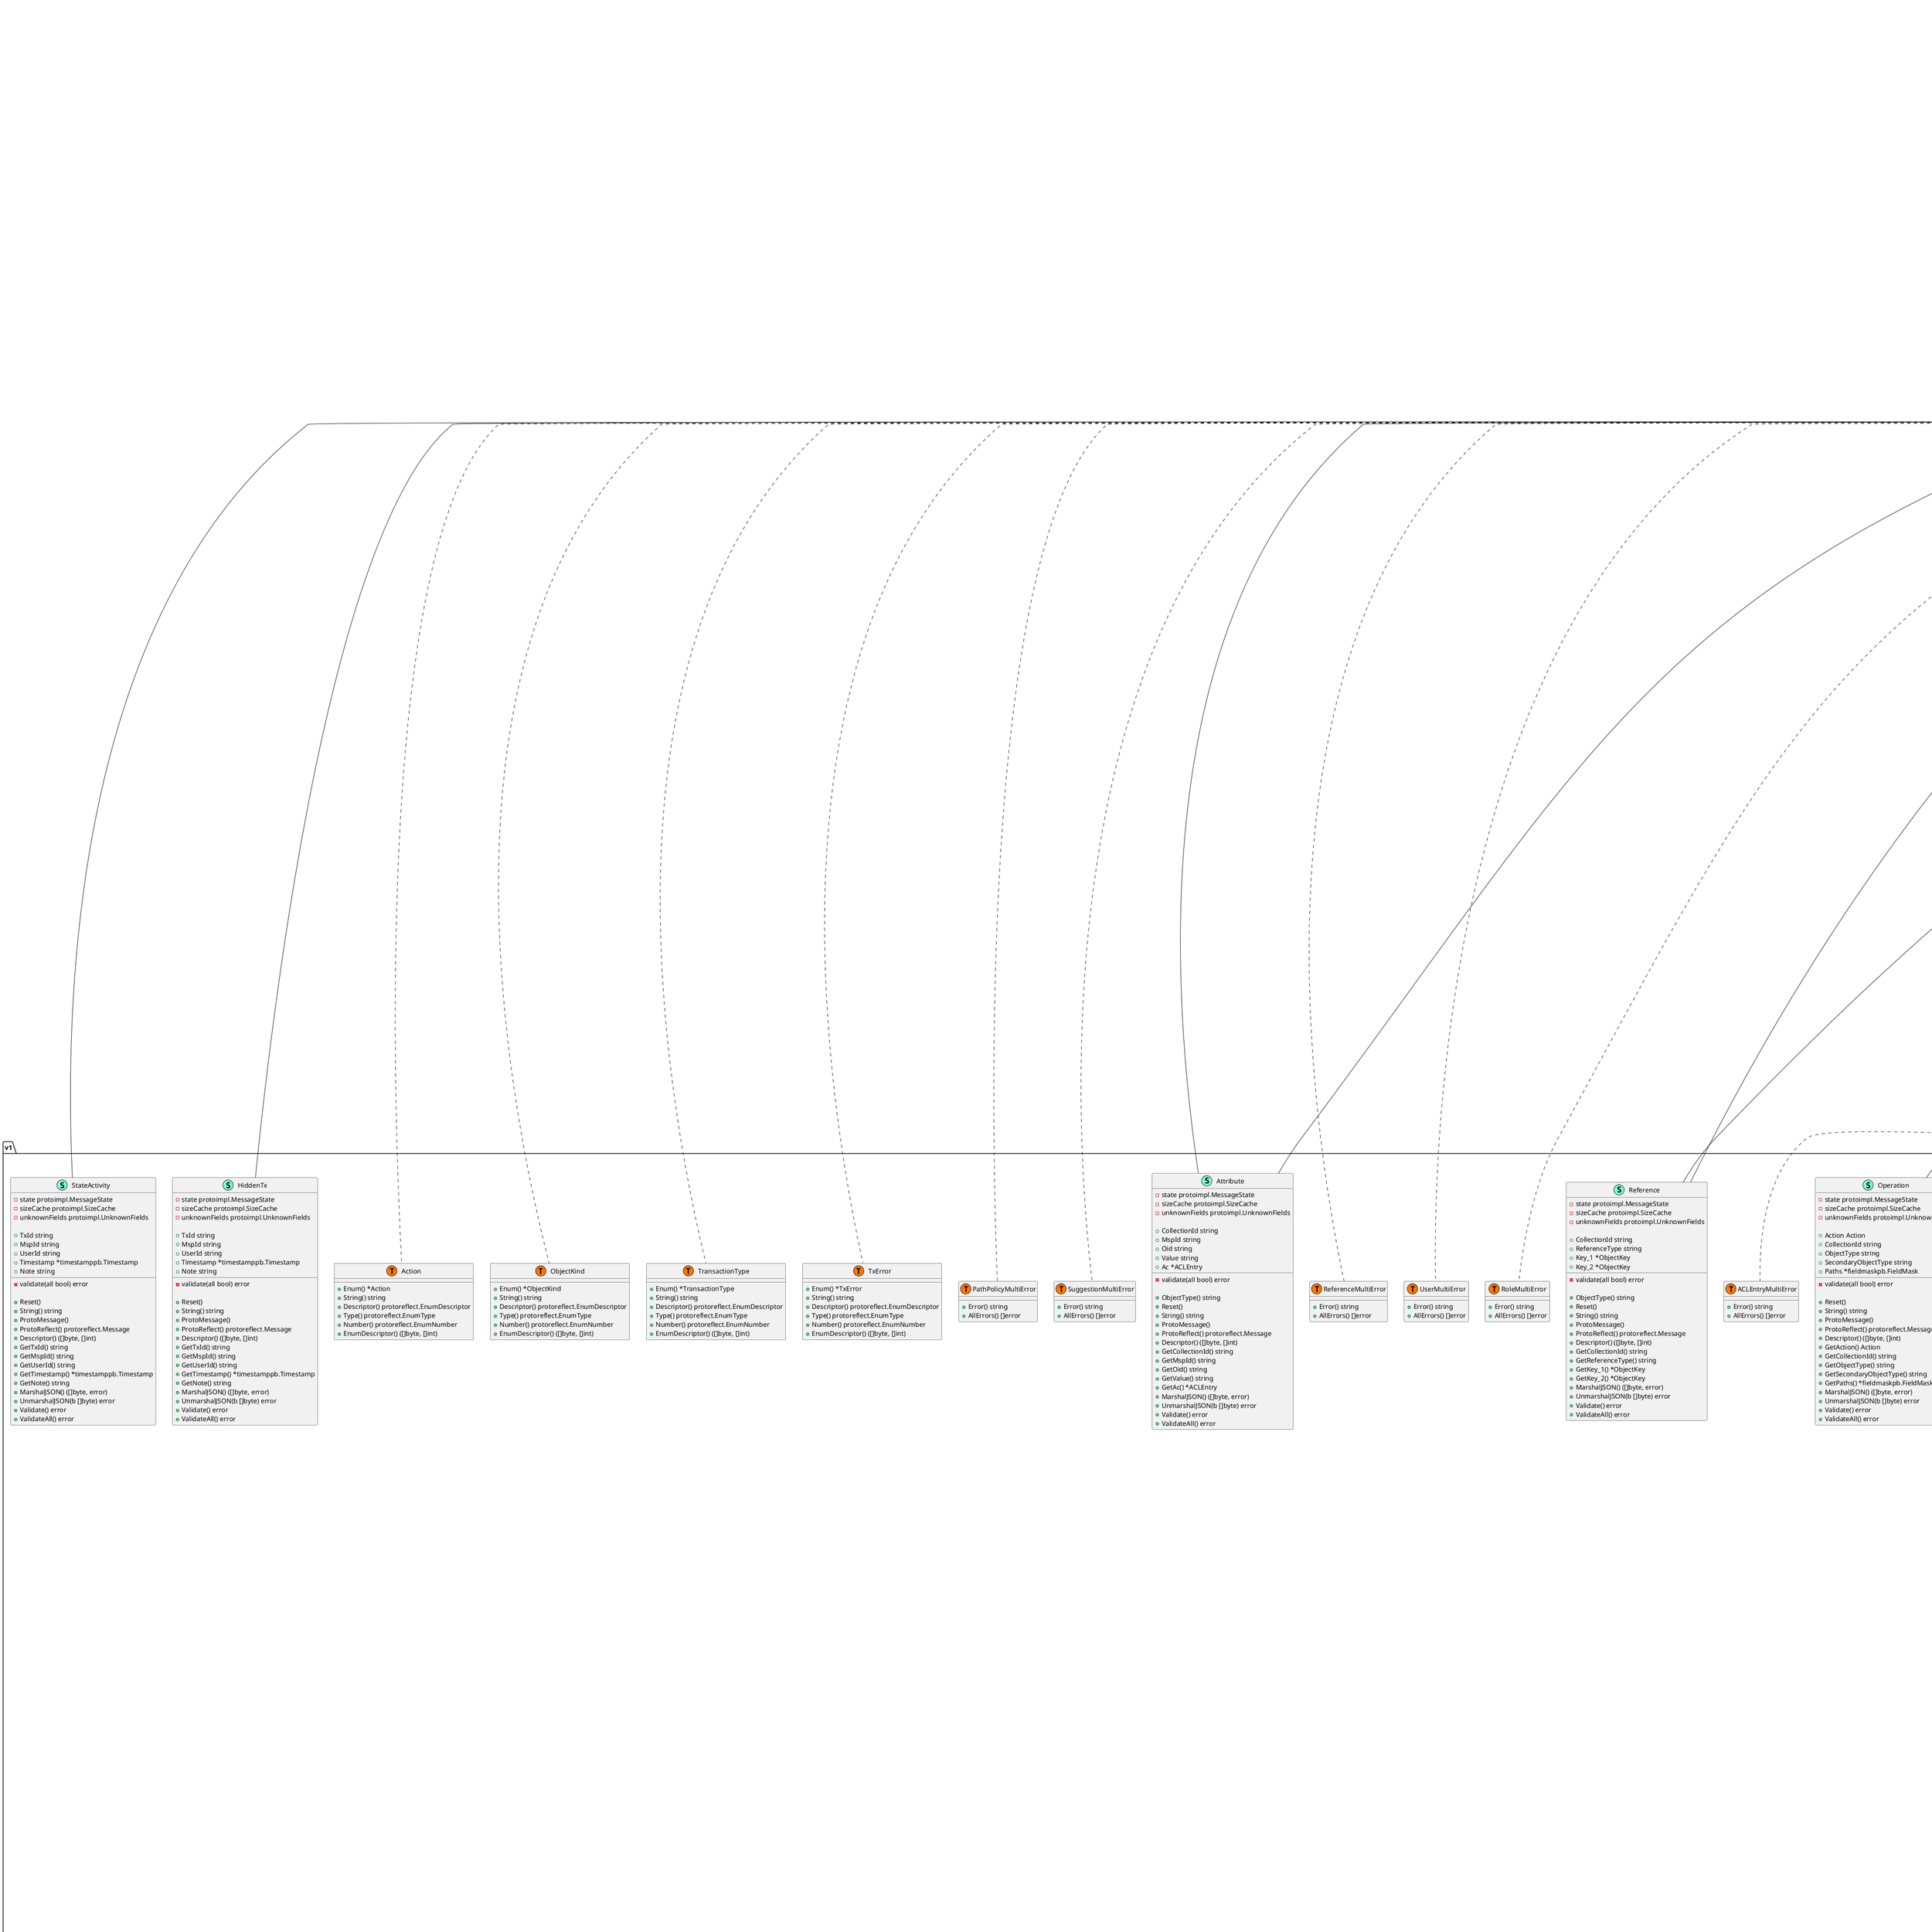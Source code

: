 @startuml
namespace common {
    class AuthorizeOperationRequest << (S,Aquamarine) >> {
        - state protoimpl.MessageState
        - sizeCache protoimpl.SizeCache
        - unknownFields protoimpl.UnknownFields

        + Operation *v1.Operation

        - validate(all bool) error

        + Reset()
        + String() string
        + ProtoMessage()
        + ProtoReflect() protoreflect.Message
        + Descriptor() ([]byte, []int)
        + GetOperation() *v1.Operation
        + MarshalJSON() ([]byte, error)
        + UnmarshalJSON(b []byte) error
        + Validate() error
        + ValidateAll() error

    }
    class AuthorizeOperationRequestMultiError << (S,Aquamarine) >> {
        + Error() string
        + AllErrors() []error

    }
    class AuthorizeOperationRequestValidationError << (S,Aquamarine) >> {
        - field string
        - reason string
        - cause error
        - key bool

        + Field() string
        + Reason() string
        + Cause() error
        + Key() bool
        + ErrorName() string
        + Error() string

    }
    class AuthorizeOperationResponse << (S,Aquamarine) >> {
        - state protoimpl.MessageState
        - sizeCache protoimpl.SizeCache
        - unknownFields protoimpl.UnknownFields

        + Authorized bool

        - validate(all bool) error

        + Reset()
        + String() string
        + ProtoMessage()
        + ProtoReflect() protoreflect.Message
        + Descriptor() ([]byte, []int)
        + GetAuthorized() bool
        + MarshalJSON() ([]byte, error)
        + UnmarshalJSON(b []byte) error
        + Validate() error
        + ValidateAll() error

    }
    class AuthorizeOperationResponseMultiError << (S,Aquamarine) >> {
        + Error() string
        + AllErrors() []error

    }
    class AuthorizeOperationResponseValidationError << (S,Aquamarine) >> {
        - field string
        - reason string
        - cause error
        - key bool

        + Field() string
        + Reason() string
        + Cause() error
        + Key() bool
        + ErrorName() string
        + Error() string

    }
    class BootstrapRequest << (S,Aquamarine) >> {
        - state protoimpl.MessageState
        - sizeCache protoimpl.SizeCache
        - unknownFields protoimpl.UnknownFields

        + DefaultTypes []string
        + AddDefaultSetup bool

        - validate(all bool) error

        + Reset()
        + String() string
        + ProtoMessage()
        + ProtoReflect() protoreflect.Message
        + Descriptor() ([]byte, []int)
        + GetDefaultTypes() []string
        + GetAddDefaultSetup() bool
        + MarshalJSON() ([]byte, error)
        + UnmarshalJSON(b []byte) error
        + Validate() error
        + ValidateAll() error

    }
    class BootstrapRequestMultiError << (S,Aquamarine) >> {
        + Error() string
        + AllErrors() []error

    }
    class BootstrapRequestValidationError << (S,Aquamarine) >> {
        - field string
        - reason string
        - cause error
        - key bool

        + Field() string
        + Reason() string
        + Cause() error
        + Key() bool
        + ErrorName() string
        + Error() string

    }
    class BootstrapResponse << (S,Aquamarine) >> {
        - state protoimpl.MessageState
        - sizeCache protoimpl.SizeCache
        - unknownFields protoimpl.UnknownFields

        - validate(all bool) error

        + Reset()
        + String() string
        + ProtoMessage()
        + ProtoReflect() protoreflect.Message
        + Descriptor() ([]byte, []int)
        + MarshalJSON() ([]byte, error)
        + UnmarshalJSON(b []byte) error
        + Validate() error
        + ValidateAll() error

    }
    class BootstrapResponseMultiError << (S,Aquamarine) >> {
        + Error() string
        + AllErrors() []error

    }
    class BootstrapResponseValidationError << (S,Aquamarine) >> {
        - field string
        - reason string
        - cause error
        - key bool

        + Field() string
        + Reason() string
        + Cause() error
        + Key() bool
        + ErrorName() string
        + Error() string

    }
    class CreateRequest << (S,Aquamarine) >> {
        - state protoimpl.MessageState
        - sizeCache protoimpl.SizeCache
        - unknownFields protoimpl.UnknownFields

        + Object *v1.Object

        - validate(all bool) error

        + Reset()
        + String() string
        + ProtoMessage()
        + ProtoReflect() protoreflect.Message
        + Descriptor() ([]byte, []int)
        + GetObject() *v1.Object
        + MarshalJSON() ([]byte, error)
        + UnmarshalJSON(b []byte) error
        + Validate() error
        + ValidateAll() error

    }
    class CreateRequestMultiError << (S,Aquamarine) >> {
        + Error() string
        + AllErrors() []error

    }
    class CreateRequestValidationError << (S,Aquamarine) >> {
        - field string
        - reason string
        - cause error
        - key bool

        + Field() string
        + Reason() string
        + Cause() error
        + Key() bool
        + ErrorName() string
        + Error() string

    }
    class CreateResponse << (S,Aquamarine) >> {
        - state protoimpl.MessageState
        - sizeCache protoimpl.SizeCache
        - unknownFields protoimpl.UnknownFields

        + Object *v1.Object

        - validate(all bool) error

        + Reset()
        + String() string
        + ProtoMessage()
        + ProtoReflect() protoreflect.Message
        + Descriptor() ([]byte, []int)
        + GetObject() *v1.Object
        + MarshalJSON() ([]byte, error)
        + UnmarshalJSON(b []byte) error
        + Validate() error
        + ValidateAll() error

    }
    class CreateResponseMultiError << (S,Aquamarine) >> {
        + Error() string
        + AllErrors() []error

    }
    class CreateResponseValidationError << (S,Aquamarine) >> {
        - field string
        - reason string
        - cause error
        - key bool

        + Field() string
        + Reason() string
        + Cause() error
        + Key() bool
        + ErrorName() string
        + Error() string

    }
    class CreateUserResponse << (S,Aquamarine) >> {
        - state protoimpl.MessageState
        - sizeCache protoimpl.SizeCache
        - unknownFields protoimpl.UnknownFields

        + User *v1.User

        - validate(all bool) error

        + Reset()
        + String() string
        + ProtoMessage()
        + ProtoReflect() protoreflect.Message
        + Descriptor() ([]byte, []int)
        + GetUser() *v1.User
        + MarshalJSON() ([]byte, error)
        + UnmarshalJSON(b []byte) error
        + Validate() error
        + ValidateAll() error

    }
    class CreateUserResponseMultiError << (S,Aquamarine) >> {
        + Error() string
        + AllErrors() []error

    }
    class CreateUserResponseValidationError << (S,Aquamarine) >> {
        - field string
        - reason string
        - cause error
        - key bool

        + Field() string
        + Reason() string
        + Cause() error
        + Key() bool
        + ErrorName() string
        + Error() string

    }
    class DeleteRequest << (S,Aquamarine) >> {
        - state protoimpl.MessageState
        - sizeCache protoimpl.SizeCache
        - unknownFields protoimpl.UnknownFields

        + Object *v1.Object
        + Reason string

        - validate(all bool) error

        + Reset()
        + String() string
        + ProtoMessage()
        + ProtoReflect() protoreflect.Message
        + Descriptor() ([]byte, []int)
        + GetObject() *v1.Object
        + GetReason() string
        + MarshalJSON() ([]byte, error)
        + UnmarshalJSON(b []byte) error
        + Validate() error
        + ValidateAll() error

    }
    class DeleteRequestMultiError << (S,Aquamarine) >> {
        + Error() string
        + AllErrors() []error

    }
    class DeleteRequestValidationError << (S,Aquamarine) >> {
        - field string
        - reason string
        - cause error
        - key bool

        + Field() string
        + Reason() string
        + Cause() error
        + Key() bool
        + ErrorName() string
        + Error() string

    }
    class DeleteResponse << (S,Aquamarine) >> {
        - state protoimpl.MessageState
        - sizeCache protoimpl.SizeCache
        - unknownFields protoimpl.UnknownFields

        + Object *v1.Object

        - validate(all bool) error

        + Reset()
        + String() string
        + ProtoMessage()
        + ProtoReflect() protoreflect.Message
        + Descriptor() ([]byte, []int)
        + GetObject() *v1.Object
        + MarshalJSON() ([]byte, error)
        + UnmarshalJSON(b []byte) error
        + Validate() error
        + ValidateAll() error

    }
    class DeleteResponseMultiError << (S,Aquamarine) >> {
        + Error() string
        + AllErrors() []error

    }
    class DeleteResponseValidationError << (S,Aquamarine) >> {
        - field string
        - reason string
        - cause error
        - key bool

        + Field() string
        + Reason() string
        + Cause() error
        + Key() bool
        + ErrorName() string
        + Error() string

    }
    class GenericServiceBase << (S,Aquamarine) >> {
        + GetEvaluateTransactions() []string
        + GetIgnoredFunctions() []string

    }
    class GenericServiceHandler << (S,Aquamarine) >> {
        - contract *client.Contract

        + ChaincodeName string

        + GetCurrentUser() *GetCurrentUserResponse
        + Bootstrap(in *BootstrapRequest) *BootstrapResponse
        + AuthorizeOperation(in *AuthorizeOperationRequest) *AuthorizeOperationResponse
        + CreateUser() *CreateUserResponse
        + Get(in *GetRequest) *GetResponse
        + List(in *ListRequest) *ListResponse
        + ListByCollection(in *ListByCollectionRequest) *ListByCollectionResponse
        + ListByAttrs(in *ListByAttrsRequest) *ListByAttrsResponse
        + Create(in *CreateRequest) *CreateResponse
        + Update(in *UpdateRequest) *UpdateResponse
        + Delete(in *DeleteRequest) *DeleteResponse
        + History(in *HistoryRequest) *HistoryResponse
        + HiddenTx(in *HiddenTxRequest) *HiddenTxResponse
        + HideTx(in *HideTxRequest) *HideTxResponse
        + UnHideTx(in *UnHideTxRequest) *UnHideTxResponse
        + Reference(in *ReferenceRequest) *ReferenceResponse
        + ReferenceListByType(in *ReferenceListByTypeRequest) *ReferenceListByTypeResponse
        + ReferenceByCollection(in *ReferenceByCollectionRequest) *ReferenceByCollectionResponse
        + ReferenceByObject(in *ReferenceByObjectRequest) *ReferenceByObjectResponse
        + ReferenceCreate(in *ReferenceCreateRequest) *ReferenceCreateResponse
        + ReferenceDelete(in *ReferenceDeleteRequest) *ReferenceDeleteResponse
        + Suggestion(in *SuggestionRequest) *SuggestionResponse
        + SuggestionList(in *SuggestionListRequest) *SuggestionListResponse
        + SuggestionListByCollection(in *SuggestionListByCollectionRequest) *SuggestionListByCollectionResponse
        + SuggestionByPartialKey(in *SuggestionByPartialKeyRequest) *SuggestionByPartialKeyResponse
        + SuggestionCreate(in *SuggestionCreateRequest) *SuggestionCreateResponse
        + SuggestionDelete(in *SuggestionDeleteRequest) *SuggestionDeleteResponse
        + SuggestionApprove(in *SuggestionApproveRequest) *SuggestionApproveResponse

    }
    interface GenericServiceInterface  {
        + GetCurrentUser(ctx T) (*GetCurrentUserResponse, error)
        + Bootstrap(ctx T, req *BootstrapRequest) (*BootstrapResponse, error)
        + AuthorizeOperation(ctx T, req *AuthorizeOperationRequest) (*AuthorizeOperationResponse, error)
        + CreateUser(ctx T) (*CreateUserResponse, error)
        + Get(ctx T, req *GetRequest) (*GetResponse, error)
        + List(ctx T, req *ListRequest) (*ListResponse, error)
        + ListByCollection(ctx T, req *ListByCollectionRequest) (*ListByCollectionResponse, error)
        + ListByAttrs(ctx T, req *ListByAttrsRequest) (*ListByAttrsResponse, error)
        + Create(ctx T, req *CreateRequest) (*CreateResponse, error)
        + Update(ctx T, req *UpdateRequest) (*UpdateResponse, error)
        + Delete(ctx T, req *DeleteRequest) (*DeleteResponse, error)
        + History(ctx T, req *HistoryRequest) (*HistoryResponse, error)
        + HiddenTx(ctx T, req *HiddenTxRequest) (*HiddenTxResponse, error)
        + HideTx(ctx T, req *HideTxRequest) (*HideTxResponse, error)
        + UnHideTx(ctx T, req *UnHideTxRequest) (*UnHideTxResponse, error)
        + Reference(ctx T, req *ReferenceRequest) (*ReferenceResponse, error)
        + ReferenceListByType(ctx T, req *ReferenceListByTypeRequest) (*ReferenceListByTypeResponse, error)
        + ReferenceByCollection(ctx T, req *ReferenceByCollectionRequest) (*ReferenceByCollectionResponse, error)
        + ReferenceByObject(ctx T, req *ReferenceByObjectRequest) (*ReferenceByObjectResponse, error)
        + ReferenceCreate(ctx T, req *ReferenceCreateRequest) (*ReferenceCreateResponse, error)
        + ReferenceDelete(ctx T, req *ReferenceDeleteRequest) (*ReferenceDeleteResponse, error)
        + Suggestion(ctx T, req *SuggestionRequest) (*SuggestionResponse, error)
        + SuggestionList(ctx T, req *SuggestionListRequest) (*SuggestionListResponse, error)
        + SuggestionListByCollection(ctx T, req *SuggestionListByCollectionRequest) (*SuggestionListByCollectionResponse, error)
        + SuggestionByPartialKey(ctx T, req *SuggestionByPartialKeyRequest) (*SuggestionByPartialKeyResponse, error)
        + SuggestionCreate(ctx T, req *SuggestionCreateRequest) (*SuggestionCreateResponse, error)
        + SuggestionDelete(ctx T, req *SuggestionDeleteRequest) (*SuggestionDeleteResponse, error)
        + SuggestionApprove(ctx T, req *SuggestionApproveRequest) (*SuggestionApproveResponse, error)

    }
    class GetAllTypesResponse << (S,Aquamarine) >> {
        - state protoimpl.MessageState
        - sizeCache protoimpl.SizeCache
        - unknownFields protoimpl.UnknownFields

        + Types []string

        - validate(all bool) error

        + Reset()
        + String() string
        + ProtoMessage()
        + ProtoReflect() protoreflect.Message
        + Descriptor() ([]byte, []int)
        + GetTypes() []string
        + MarshalJSON() ([]byte, error)
        + UnmarshalJSON(b []byte) error
        + Validate() error
        + ValidateAll() error

    }
    class GetAllTypesResponseMultiError << (S,Aquamarine) >> {
        + Error() string
        + AllErrors() []error

    }
    class GetAllTypesResponseValidationError << (S,Aquamarine) >> {
        - field string
        - reason string
        - cause error
        - key bool

        + Field() string
        + Reason() string
        + Cause() error
        + Key() bool
        + ErrorName() string
        + Error() string

    }
    class GetCurrentUserResponse << (S,Aquamarine) >> {
        - state protoimpl.MessageState
        - sizeCache protoimpl.SizeCache
        - unknownFields protoimpl.UnknownFields

        + User *v1.User

        - validate(all bool) error

        + Reset()
        + String() string
        + ProtoMessage()
        + ProtoReflect() protoreflect.Message
        + Descriptor() ([]byte, []int)
        + GetUser() *v1.User
        + MarshalJSON() ([]byte, error)
        + UnmarshalJSON(b []byte) error
        + Validate() error
        + ValidateAll() error

    }
    class GetCurrentUserResponseMultiError << (S,Aquamarine) >> {
        + Error() string
        + AllErrors() []error

    }
    class GetCurrentUserResponseValidationError << (S,Aquamarine) >> {
        - field string
        - reason string
        - cause error
        - key bool

        + Field() string
        + Reason() string
        + Cause() error
        + Key() bool
        + ErrorName() string
        + Error() string

    }
    class GetRequest << (S,Aquamarine) >> {
        - state protoimpl.MessageState
        - sizeCache protoimpl.SizeCache
        - unknownFields protoimpl.UnknownFields

        + Object *v1.Object

        - validate(all bool) error

        + Reset()
        + String() string
        + ProtoMessage()
        + ProtoReflect() protoreflect.Message
        + Descriptor() ([]byte, []int)
        + GetObject() *v1.Object
        + MarshalJSON() ([]byte, error)
        + UnmarshalJSON(b []byte) error
        + Validate() error
        + ValidateAll() error

    }
    class GetRequestMultiError << (S,Aquamarine) >> {
        + Error() string
        + AllErrors() []error

    }
    class GetRequestValidationError << (S,Aquamarine) >> {
        - field string
        - reason string
        - cause error
        - key bool

        + Field() string
        + Reason() string
        + Cause() error
        + Key() bool
        + ErrorName() string
        + Error() string

    }
    class GetResponse << (S,Aquamarine) >> {
        - state protoimpl.MessageState
        - sizeCache protoimpl.SizeCache
        - unknownFields protoimpl.UnknownFields

        + Object *v1.Object

        - validate(all bool) error

        + Reset()
        + String() string
        + ProtoMessage()
        + ProtoReflect() protoreflect.Message
        + Descriptor() ([]byte, []int)
        + GetObject() *v1.Object
        + MarshalJSON() ([]byte, error)
        + UnmarshalJSON(b []byte) error
        + Validate() error
        + ValidateAll() error

    }
    class GetResponseMultiError << (S,Aquamarine) >> {
        + Error() string
        + AllErrors() []error

    }
    class GetResponseValidationError << (S,Aquamarine) >> {
        - field string
        - reason string
        - cause error
        - key bool

        + Field() string
        + Reason() string
        + Cause() error
        + Key() bool
        + ErrorName() string
        + Error() string

    }
    interface GlobalObjectInterface  {
        + IsGlobal() bool

    }
    class HiddenTxRequest << (S,Aquamarine) >> {
        - state protoimpl.MessageState
        - sizeCache protoimpl.SizeCache
        - unknownFields protoimpl.UnknownFields

        + Object *v1.Object

        - validate(all bool) error

        + Reset()
        + String() string
        + ProtoMessage()
        + ProtoReflect() protoreflect.Message
        + Descriptor() ([]byte, []int)
        + GetObject() *v1.Object
        + MarshalJSON() ([]byte, error)
        + UnmarshalJSON(b []byte) error
        + Validate() error
        + ValidateAll() error

    }
    class HiddenTxRequestMultiError << (S,Aquamarine) >> {
        + Error() string
        + AllErrors() []error

    }
    class HiddenTxRequestValidationError << (S,Aquamarine) >> {
        - field string
        - reason string
        - cause error
        - key bool

        + Field() string
        + Reason() string
        + Cause() error
        + Key() bool
        + ErrorName() string
        + Error() string

    }
    class HiddenTxResponse << (S,Aquamarine) >> {
        - state protoimpl.MessageState
        - sizeCache protoimpl.SizeCache
        - unknownFields protoimpl.UnknownFields

        + CollectionId string
        + HiddenTxs []*v1.HiddenTx

        - validate(all bool) error

        + Reset()
        + String() string
        + ProtoMessage()
        + ProtoReflect() protoreflect.Message
        + Descriptor() ([]byte, []int)
        + GetCollectionId() string
        + GetHiddenTxs() []*v1.HiddenTx
        + MarshalJSON() ([]byte, error)
        + UnmarshalJSON(b []byte) error
        + Validate() error
        + ValidateAll() error

    }
    class HiddenTxResponseMultiError << (S,Aquamarine) >> {
        + Error() string
        + AllErrors() []error

    }
    class HiddenTxResponseValidationError << (S,Aquamarine) >> {
        - field string
        - reason string
        - cause error
        - key bool

        + Field() string
        + Reason() string
        + Cause() error
        + Key() bool
        + ErrorName() string
        + Error() string

    }
    class HideTxRequest << (S,Aquamarine) >> {
        - state protoimpl.MessageState
        - sizeCache protoimpl.SizeCache
        - unknownFields protoimpl.UnknownFields

        + Object *v1.Object
        + HiddenTx *v1.HiddenTx

        - validate(all bool) error

        + Reset()
        + String() string
        + ProtoMessage()
        + ProtoReflect() protoreflect.Message
        + Descriptor() ([]byte, []int)
        + GetObject() *v1.Object
        + GetHiddenTx() *v1.HiddenTx
        + MarshalJSON() ([]byte, error)
        + UnmarshalJSON(b []byte) error
        + Validate() error
        + ValidateAll() error

    }
    class HideTxRequestMultiError << (S,Aquamarine) >> {
        + Error() string
        + AllErrors() []error

    }
    class HideTxRequestValidationError << (S,Aquamarine) >> {
        - field string
        - reason string
        - cause error
        - key bool

        + Field() string
        + Reason() string
        + Cause() error
        + Key() bool
        + ErrorName() string
        + Error() string

    }
    class HideTxResponse << (S,Aquamarine) >> {
        - state protoimpl.MessageState
        - sizeCache protoimpl.SizeCache
        - unknownFields protoimpl.UnknownFields

        + Object *v1.Object
        + HiddenTxs *v1.HiddenTxList

        - validate(all bool) error

        + Reset()
        + String() string
        + ProtoMessage()
        + ProtoReflect() protoreflect.Message
        + Descriptor() ([]byte, []int)
        + GetObject() *v1.Object
        + GetHiddenTxs() *v1.HiddenTxList
        + MarshalJSON() ([]byte, error)
        + UnmarshalJSON(b []byte) error
        + Validate() error
        + ValidateAll() error

    }
    class HideTxResponseMultiError << (S,Aquamarine) >> {
        + Error() string
        + AllErrors() []error

    }
    class HideTxResponseValidationError << (S,Aquamarine) >> {
        - field string
        - reason string
        - cause error
        - key bool

        + Field() string
        + Reason() string
        + Cause() error
        + Key() bool
        + ErrorName() string
        + Error() string

    }
    class HistoryRequest << (S,Aquamarine) >> {
        - state protoimpl.MessageState
        - sizeCache protoimpl.SizeCache
        - unknownFields protoimpl.UnknownFields

        + Object *v1.Object

        - validate(all bool) error

        + Reset()
        + String() string
        + ProtoMessage()
        + ProtoReflect() protoreflect.Message
        + Descriptor() ([]byte, []int)
        + GetObject() *v1.Object
        + MarshalJSON() ([]byte, error)
        + UnmarshalJSON(b []byte) error
        + Validate() error
        + ValidateAll() error

    }
    class HistoryRequestMultiError << (S,Aquamarine) >> {
        + Error() string
        + AllErrors() []error

    }
    class HistoryRequestValidationError << (S,Aquamarine) >> {
        - field string
        - reason string
        - cause error
        - key bool

        + Field() string
        + Reason() string
        + Cause() error
        + Key() bool
        + ErrorName() string
        + Error() string

    }
    class HistoryResponse << (S,Aquamarine) >> {
        - state protoimpl.MessageState
        - sizeCache protoimpl.SizeCache
        - unknownFields protoimpl.UnknownFields

        + History *v1.History

        - validate(all bool) error

        + Reset()
        + String() string
        + ProtoMessage()
        + ProtoReflect() protoreflect.Message
        + Descriptor() ([]byte, []int)
        + GetHistory() *v1.History
        + MarshalJSON() ([]byte, error)
        + UnmarshalJSON(b []byte) error
        + Validate() error
        + ValidateAll() error

    }
    class HistoryResponseMultiError << (S,Aquamarine) >> {
        + Error() string
        + AllErrors() []error

    }
    class HistoryResponseValidationError << (S,Aquamarine) >> {
        - field string
        - reason string
        - cause error
        - key bool

        + Field() string
        + Reason() string
        + Cause() error
        + Key() bool
        + ErrorName() string
        + Error() string

    }
    class ListByAttrsRequest << (S,Aquamarine) >> {
        - state protoimpl.MessageState
        - sizeCache protoimpl.SizeCache
        - unknownFields protoimpl.UnknownFields

        + Bookmark string
        + Limit uint32
        + Object *v1.Object
        + NumAttrs int32

        - validate(all bool) error

        + Reset()
        + String() string
        + ProtoMessage()
        + ProtoReflect() protoreflect.Message
        + Descriptor() ([]byte, []int)
        + GetBookmark() string
        + GetLimit() uint32
        + GetObject() *v1.Object
        + GetNumAttrs() int32
        + MarshalJSON() ([]byte, error)
        + UnmarshalJSON(b []byte) error
        + Validate() error
        + ValidateAll() error

    }
    class ListByAttrsRequestMultiError << (S,Aquamarine) >> {
        + Error() string
        + AllErrors() []error

    }
    class ListByAttrsRequestValidationError << (S,Aquamarine) >> {
        - field string
        - reason string
        - cause error
        - key bool

        + Field() string
        + Reason() string
        + Cause() error
        + Key() bool
        + ErrorName() string
        + Error() string

    }
    class ListByAttrsResponse << (S,Aquamarine) >> {
        - state protoimpl.MessageState
        - sizeCache protoimpl.SizeCache
        - unknownFields protoimpl.UnknownFields

        + Bookmark string
        + Objects []*v1.Object

        - validate(all bool) error

        + Reset()
        + String() string
        + ProtoMessage()
        + ProtoReflect() protoreflect.Message
        + Descriptor() ([]byte, []int)
        + GetBookmark() string
        + GetObjects() []*v1.Object
        + MarshalJSON() ([]byte, error)
        + UnmarshalJSON(b []byte) error
        + Validate() error
        + ValidateAll() error

    }
    class ListByAttrsResponseMultiError << (S,Aquamarine) >> {
        + Error() string
        + AllErrors() []error

    }
    class ListByAttrsResponseValidationError << (S,Aquamarine) >> {
        - field string
        - reason string
        - cause error
        - key bool

        + Field() string
        + Reason() string
        + Cause() error
        + Key() bool
        + ErrorName() string
        + Error() string

    }
    class ListByCollectionRequest << (S,Aquamarine) >> {
        - state protoimpl.MessageState
        - sizeCache protoimpl.SizeCache
        - unknownFields protoimpl.UnknownFields

        + Bookmark string
        + Limit uint32
        + Object *v1.Object

        - validate(all bool) error

        + Reset()
        + String() string
        + ProtoMessage()
        + ProtoReflect() protoreflect.Message
        + Descriptor() ([]byte, []int)
        + GetBookmark() string
        + GetLimit() uint32
        + GetObject() *v1.Object
        + MarshalJSON() ([]byte, error)
        + UnmarshalJSON(b []byte) error
        + Validate() error
        + ValidateAll() error

    }
    class ListByCollectionRequestMultiError << (S,Aquamarine) >> {
        + Error() string
        + AllErrors() []error

    }
    class ListByCollectionRequestValidationError << (S,Aquamarine) >> {
        - field string
        - reason string
        - cause error
        - key bool

        + Field() string
        + Reason() string
        + Cause() error
        + Key() bool
        + ErrorName() string
        + Error() string

    }
    class ListByCollectionResponse << (S,Aquamarine) >> {
        - state protoimpl.MessageState
        - sizeCache protoimpl.SizeCache
        - unknownFields protoimpl.UnknownFields

        + Bookmark string
        + Objects []*v1.Object

        - validate(all bool) error

        + Reset()
        + String() string
        + ProtoMessage()
        + ProtoReflect() protoreflect.Message
        + Descriptor() ([]byte, []int)
        + GetBookmark() string
        + GetObjects() []*v1.Object
        + MarshalJSON() ([]byte, error)
        + UnmarshalJSON(b []byte) error
        + Validate() error
        + ValidateAll() error

    }
    class ListByCollectionResponseMultiError << (S,Aquamarine) >> {
        + Error() string
        + AllErrors() []error

    }
    class ListByCollectionResponseValidationError << (S,Aquamarine) >> {
        - field string
        - reason string
        - cause error
        - key bool

        + Field() string
        + Reason() string
        + Cause() error
        + Key() bool
        + ErrorName() string
        + Error() string

    }
    class ListRequest << (S,Aquamarine) >> {
        - state protoimpl.MessageState
        - sizeCache protoimpl.SizeCache
        - unknownFields protoimpl.UnknownFields

        + Bookmark string
        + Limit uint32
        + Object *v1.Object

        - validate(all bool) error

        + Reset()
        + String() string
        + ProtoMessage()
        + ProtoReflect() protoreflect.Message
        + Descriptor() ([]byte, []int)
        + GetBookmark() string
        + GetLimit() uint32
        + GetObject() *v1.Object
        + MarshalJSON() ([]byte, error)
        + UnmarshalJSON(b []byte) error
        + Validate() error
        + ValidateAll() error

    }
    class ListRequestMultiError << (S,Aquamarine) >> {
        + Error() string
        + AllErrors() []error

    }
    class ListRequestValidationError << (S,Aquamarine) >> {
        - field string
        - reason string
        - cause error
        - key bool

        + Field() string
        + Reason() string
        + Cause() error
        + Key() bool
        + ErrorName() string
        + Error() string

    }
    class ListResponse << (S,Aquamarine) >> {
        - state protoimpl.MessageState
        - sizeCache protoimpl.SizeCache
        - unknownFields protoimpl.UnknownFields

        + Bookmark string
        + Objects []*v1.Object

        - validate(all bool) error

        + Reset()
        + String() string
        + ProtoMessage()
        + ProtoReflect() protoreflect.Message
        + Descriptor() ([]byte, []int)
        + GetBookmark() string
        + GetObjects() []*v1.Object
        + MarshalJSON() ([]byte, error)
        + UnmarshalJSON(b []byte) error
        + Validate() error
        + ValidateAll() error

    }
    class ListResponseMultiError << (S,Aquamarine) >> {
        + Error() string
        + AllErrors() []error

    }
    class ListResponseValidationError << (S,Aquamarine) >> {
        - field string
        - reason string
        - cause error
        - key bool

        + Field() string
        + Reason() string
        + Cause() error
        + Key() bool
        + ErrorName() string
        + Error() string

    }
    interface ObjectInterface  {
        + KeyAttr() []string
        + ObjectKey() *v1.ObjectKey
        + ObjectType() string

    }
    interface PrimaryObjectInterface  {
        + IsPrimary() bool

    }
    class ReferenceByCollectionRequest << (S,Aquamarine) >> {
        - state protoimpl.MessageState
        - sizeCache protoimpl.SizeCache
        - unknownFields protoimpl.UnknownFields

        + Bookmark string
        + Limit uint32
        + CollectionId string
        + ReferenceType string

        - validate(all bool) error

        + Reset()
        + String() string
        + ProtoMessage()
        + ProtoReflect() protoreflect.Message
        + Descriptor() ([]byte, []int)
        + GetBookmark() string
        + GetLimit() uint32
        + GetCollectionId() string
        + GetReferenceType() string
        + MarshalJSON() ([]byte, error)
        + UnmarshalJSON(b []byte) error
        + Validate() error
        + ValidateAll() error

    }
    class ReferenceByCollectionRequestMultiError << (S,Aquamarine) >> {
        + Error() string
        + AllErrors() []error

    }
    class ReferenceByCollectionRequestValidationError << (S,Aquamarine) >> {
        - field string
        - reason string
        - cause error
        - key bool

        + Field() string
        + Reason() string
        + Cause() error
        + Key() bool
        + ErrorName() string
        + Error() string

    }
    class ReferenceByCollectionResponse << (S,Aquamarine) >> {
        - state protoimpl.MessageState
        - sizeCache protoimpl.SizeCache
        - unknownFields protoimpl.UnknownFields

        + Bookmark string
        + References []*v1.Reference

        - validate(all bool) error

        + Reset()
        + String() string
        + ProtoMessage()
        + ProtoReflect() protoreflect.Message
        + Descriptor() ([]byte, []int)
        + GetBookmark() string
        + GetReferences() []*v1.Reference
        + MarshalJSON() ([]byte, error)
        + UnmarshalJSON(b []byte) error
        + Validate() error
        + ValidateAll() error

    }
    class ReferenceByCollectionResponseMultiError << (S,Aquamarine) >> {
        + Error() string
        + AllErrors() []error

    }
    class ReferenceByCollectionResponseValidationError << (S,Aquamarine) >> {
        - field string
        - reason string
        - cause error
        - key bool

        + Field() string
        + Reason() string
        + Cause() error
        + Key() bool
        + ErrorName() string
        + Error() string

    }
    class ReferenceByObjectRequest << (S,Aquamarine) >> {
        - state protoimpl.MessageState
        - sizeCache protoimpl.SizeCache
        - unknownFields protoimpl.UnknownFields

        + Bookmark string
        + Limit uint32
        + ObjectKey *v1.ObjectKey
        + ReferenceType string

        - validate(all bool) error

        + Reset()
        + String() string
        + ProtoMessage()
        + ProtoReflect() protoreflect.Message
        + Descriptor() ([]byte, []int)
        + GetBookmark() string
        + GetLimit() uint32
        + GetObjectKey() *v1.ObjectKey
        + GetReferenceType() string
        + MarshalJSON() ([]byte, error)
        + UnmarshalJSON(b []byte) error
        + Validate() error
        + ValidateAll() error

    }
    class ReferenceByObjectRequestMultiError << (S,Aquamarine) >> {
        + Error() string
        + AllErrors() []error

    }
    class ReferenceByObjectRequestValidationError << (S,Aquamarine) >> {
        - field string
        - reason string
        - cause error
        - key bool

        + Field() string
        + Reason() string
        + Cause() error
        + Key() bool
        + ErrorName() string
        + Error() string

    }
    class ReferenceByObjectResponse << (S,Aquamarine) >> {
        - state protoimpl.MessageState
        - sizeCache protoimpl.SizeCache
        - unknownFields protoimpl.UnknownFields

        + Bookmark string
        + References []*v1.Reference

        - validate(all bool) error

        + Reset()
        + String() string
        + ProtoMessage()
        + ProtoReflect() protoreflect.Message
        + Descriptor() ([]byte, []int)
        + GetBookmark() string
        + GetReferences() []*v1.Reference
        + MarshalJSON() ([]byte, error)
        + UnmarshalJSON(b []byte) error
        + Validate() error
        + ValidateAll() error

    }
    class ReferenceByObjectResponseMultiError << (S,Aquamarine) >> {
        + Error() string
        + AllErrors() []error

    }
    class ReferenceByObjectResponseValidationError << (S,Aquamarine) >> {
        - field string
        - reason string
        - cause error
        - key bool

        + Field() string
        + Reason() string
        + Cause() error
        + Key() bool
        + ErrorName() string
        + Error() string

    }
    class ReferenceCreateRequest << (S,Aquamarine) >> {
        - state protoimpl.MessageState
        - sizeCache protoimpl.SizeCache
        - unknownFields protoimpl.UnknownFields

        + Reference *v1.Reference

        - validate(all bool) error

        + Reset()
        + String() string
        + ProtoMessage()
        + ProtoReflect() protoreflect.Message
        + Descriptor() ([]byte, []int)
        + GetReference() *v1.Reference
        + MarshalJSON() ([]byte, error)
        + UnmarshalJSON(b []byte) error
        + Validate() error
        + ValidateAll() error

    }
    class ReferenceCreateRequestMultiError << (S,Aquamarine) >> {
        + Error() string
        + AllErrors() []error

    }
    class ReferenceCreateRequestValidationError << (S,Aquamarine) >> {
        - field string
        - reason string
        - cause error
        - key bool

        + Field() string
        + Reason() string
        + Cause() error
        + Key() bool
        + ErrorName() string
        + Error() string

    }
    class ReferenceCreateResponse << (S,Aquamarine) >> {
        - state protoimpl.MessageState
        - sizeCache protoimpl.SizeCache
        - unknownFields protoimpl.UnknownFields

        + Reference *v1.Reference

        - validate(all bool) error

        + Reset()
        + String() string
        + ProtoMessage()
        + ProtoReflect() protoreflect.Message
        + Descriptor() ([]byte, []int)
        + GetReference() *v1.Reference
        + MarshalJSON() ([]byte, error)
        + UnmarshalJSON(b []byte) error
        + Validate() error
        + ValidateAll() error

    }
    class ReferenceCreateResponseMultiError << (S,Aquamarine) >> {
        + Error() string
        + AllErrors() []error

    }
    class ReferenceCreateResponseValidationError << (S,Aquamarine) >> {
        - field string
        - reason string
        - cause error
        - key bool

        + Field() string
        + Reason() string
        + Cause() error
        + Key() bool
        + ErrorName() string
        + Error() string

    }
    class ReferenceDeleteRequest << (S,Aquamarine) >> {
        - state protoimpl.MessageState
        - sizeCache protoimpl.SizeCache
        - unknownFields protoimpl.UnknownFields

        + Reference *v1.Reference

        - validate(all bool) error

        + Reset()
        + String() string
        + ProtoMessage()
        + ProtoReflect() protoreflect.Message
        + Descriptor() ([]byte, []int)
        + GetReference() *v1.Reference
        + MarshalJSON() ([]byte, error)
        + UnmarshalJSON(b []byte) error
        + Validate() error
        + ValidateAll() error

    }
    class ReferenceDeleteRequestMultiError << (S,Aquamarine) >> {
        + Error() string
        + AllErrors() []error

    }
    class ReferenceDeleteRequestValidationError << (S,Aquamarine) >> {
        - field string
        - reason string
        - cause error
        - key bool

        + Field() string
        + Reason() string
        + Cause() error
        + Key() bool
        + ErrorName() string
        + Error() string

    }
    class ReferenceDeleteResponse << (S,Aquamarine) >> {
        - state protoimpl.MessageState
        - sizeCache protoimpl.SizeCache
        - unknownFields protoimpl.UnknownFields

        + Reference *v1.Reference

        - validate(all bool) error

        + Reset()
        + String() string
        + ProtoMessage()
        + ProtoReflect() protoreflect.Message
        + Descriptor() ([]byte, []int)
        + GetReference() *v1.Reference
        + MarshalJSON() ([]byte, error)
        + UnmarshalJSON(b []byte) error
        + Validate() error
        + ValidateAll() error

    }
    class ReferenceDeleteResponseMultiError << (S,Aquamarine) >> {
        + Error() string
        + AllErrors() []error

    }
    class ReferenceDeleteResponseValidationError << (S,Aquamarine) >> {
        - field string
        - reason string
        - cause error
        - key bool

        + Field() string
        + Reason() string
        + Cause() error
        + Key() bool
        + ErrorName() string
        + Error() string

    }
    class ReferenceListByTypeRequest << (S,Aquamarine) >> {
        - state protoimpl.MessageState
        - sizeCache protoimpl.SizeCache
        - unknownFields protoimpl.UnknownFields

        + Bookmark string
        + Limit uint32
        + ReferenceType string

        - validate(all bool) error

        + Reset()
        + String() string
        + ProtoMessage()
        + ProtoReflect() protoreflect.Message
        + Descriptor() ([]byte, []int)
        + GetBookmark() string
        + GetLimit() uint32
        + GetReferenceType() string
        + MarshalJSON() ([]byte, error)
        + UnmarshalJSON(b []byte) error
        + Validate() error
        + ValidateAll() error

    }
    class ReferenceListByTypeRequestMultiError << (S,Aquamarine) >> {
        + Error() string
        + AllErrors() []error

    }
    class ReferenceListByTypeRequestValidationError << (S,Aquamarine) >> {
        - field string
        - reason string
        - cause error
        - key bool

        + Field() string
        + Reason() string
        + Cause() error
        + Key() bool
        + ErrorName() string
        + Error() string

    }
    class ReferenceListByTypeResponse << (S,Aquamarine) >> {
        - state protoimpl.MessageState
        - sizeCache protoimpl.SizeCache
        - unknownFields protoimpl.UnknownFields

        + Bookmark string
        + References []*v1.Reference

        - validate(all bool) error

        + Reset()
        + String() string
        + ProtoMessage()
        + ProtoReflect() protoreflect.Message
        + Descriptor() ([]byte, []int)
        + GetBookmark() string
        + GetReferences() []*v1.Reference
        + MarshalJSON() ([]byte, error)
        + UnmarshalJSON(b []byte) error
        + Validate() error
        + ValidateAll() error

    }
    class ReferenceListByTypeResponseMultiError << (S,Aquamarine) >> {
        + Error() string
        + AllErrors() []error

    }
    class ReferenceListByTypeResponseValidationError << (S,Aquamarine) >> {
        - field string
        - reason string
        - cause error
        - key bool

        + Field() string
        + Reason() string
        + Cause() error
        + Key() bool
        + ErrorName() string
        + Error() string

    }
    class ReferenceRequest << (S,Aquamarine) >> {
        - state protoimpl.MessageState
        - sizeCache protoimpl.SizeCache
        - unknownFields protoimpl.UnknownFields

        + Reference *v1.Reference

        - validate(all bool) error

        + Reset()
        + String() string
        + ProtoMessage()
        + ProtoReflect() protoreflect.Message
        + Descriptor() ([]byte, []int)
        + GetReference() *v1.Reference
        + MarshalJSON() ([]byte, error)
        + UnmarshalJSON(b []byte) error
        + Validate() error
        + ValidateAll() error

    }
    class ReferenceRequestMultiError << (S,Aquamarine) >> {
        + Error() string
        + AllErrors() []error

    }
    class ReferenceRequestValidationError << (S,Aquamarine) >> {
        - field string
        - reason string
        - cause error
        - key bool

        + Field() string
        + Reason() string
        + Cause() error
        + Key() bool
        + ErrorName() string
        + Error() string

    }
    class ReferenceResponse << (S,Aquamarine) >> {
        - state protoimpl.MessageState
        - sizeCache protoimpl.SizeCache
        - unknownFields protoimpl.UnknownFields

        + Exists bool

        - validate(all bool) error

        + Reset()
        + String() string
        + ProtoMessage()
        + ProtoReflect() protoreflect.Message
        + Descriptor() ([]byte, []int)
        + GetExists() bool
        + MarshalJSON() ([]byte, error)
        + UnmarshalJSON(b []byte) error
        + Validate() error
        + ValidateAll() error

    }
    class ReferenceResponseMultiError << (S,Aquamarine) >> {
        + Error() string
        + AllErrors() []error

    }
    class ReferenceResponseValidationError << (S,Aquamarine) >> {
        - field string
        - reason string
        - cause error
        - key bool

        + Field() string
        + Reason() string
        + Cause() error
        + Key() bool
        + ErrorName() string
        + Error() string

    }
    class ServerConfig << (S,Aquamarine) >> {
        + CCID string
        + Address string

    }
    interface SubObjectInterface  {
        + IsSecondary() bool

    }
    class SuggestionApproveRequest << (S,Aquamarine) >> {
        - state protoimpl.MessageState
        - sizeCache protoimpl.SizeCache
        - unknownFields protoimpl.UnknownFields

        + ObjectKey *v1.ObjectKey
        + SuggestionId string
        + Reason string

        - validate(all bool) error

        + Reset()
        + String() string
        + ProtoMessage()
        + ProtoReflect() protoreflect.Message
        + Descriptor() ([]byte, []int)
        + GetObjectKey() *v1.ObjectKey
        + GetSuggestionId() string
        + GetReason() string
        + MarshalJSON() ([]byte, error)
        + UnmarshalJSON(b []byte) error
        + Validate() error
        + ValidateAll() error

    }
    class SuggestionApproveRequestMultiError << (S,Aquamarine) >> {
        + Error() string
        + AllErrors() []error

    }
    class SuggestionApproveRequestValidationError << (S,Aquamarine) >> {
        - field string
        - reason string
        - cause error
        - key bool

        + Field() string
        + Reason() string
        + Cause() error
        + Key() bool
        + ErrorName() string
        + Error() string

    }
    class SuggestionApproveResponse << (S,Aquamarine) >> {
        - state protoimpl.MessageState
        - sizeCache protoimpl.SizeCache
        - unknownFields protoimpl.UnknownFields

        + Suggestion *v1.Suggestion
        + Object *v1.Object

        - validate(all bool) error

        + Reset()
        + String() string
        + ProtoMessage()
        + ProtoReflect() protoreflect.Message
        + Descriptor() ([]byte, []int)
        + GetSuggestion() *v1.Suggestion
        + GetObject() *v1.Object
        + MarshalJSON() ([]byte, error)
        + UnmarshalJSON(b []byte) error
        + Validate() error
        + ValidateAll() error

    }
    class SuggestionApproveResponseMultiError << (S,Aquamarine) >> {
        + Error() string
        + AllErrors() []error

    }
    class SuggestionApproveResponseValidationError << (S,Aquamarine) >> {
        - field string
        - reason string
        - cause error
        - key bool

        + Field() string
        + Reason() string
        + Cause() error
        + Key() bool
        + ErrorName() string
        + Error() string

    }
    class SuggestionByPartialKeyRequest << (S,Aquamarine) >> {
        - state protoimpl.MessageState
        - sizeCache protoimpl.SizeCache
        - unknownFields protoimpl.UnknownFields

        + Bookmark string
        + Limit uint32
        + NumAttrs int32
        + ObjectKey *v1.ObjectKey
        + SuggestionId string

        - validate(all bool) error

        + Reset()
        + String() string
        + ProtoMessage()
        + ProtoReflect() protoreflect.Message
        + Descriptor() ([]byte, []int)
        + GetBookmark() string
        + GetLimit() uint32
        + GetNumAttrs() int32
        + GetObjectKey() *v1.ObjectKey
        + GetSuggestionId() string
        + MarshalJSON() ([]byte, error)
        + UnmarshalJSON(b []byte) error
        + Validate() error
        + ValidateAll() error

    }
    class SuggestionByPartialKeyRequestMultiError << (S,Aquamarine) >> {
        + Error() string
        + AllErrors() []error

    }
    class SuggestionByPartialKeyRequestValidationError << (S,Aquamarine) >> {
        - field string
        - reason string
        - cause error
        - key bool

        + Field() string
        + Reason() string
        + Cause() error
        + Key() bool
        + ErrorName() string
        + Error() string

    }
    class SuggestionByPartialKeyResponse << (S,Aquamarine) >> {
        - state protoimpl.MessageState
        - sizeCache protoimpl.SizeCache
        - unknownFields protoimpl.UnknownFields

        + Bookmark string
        + Suggestions []*v1.Suggestion

        - validate(all bool) error

        + Reset()
        + String() string
        + ProtoMessage()
        + ProtoReflect() protoreflect.Message
        + Descriptor() ([]byte, []int)
        + GetBookmark() string
        + GetSuggestions() []*v1.Suggestion
        + MarshalJSON() ([]byte, error)
        + UnmarshalJSON(b []byte) error
        + Validate() error
        + ValidateAll() error

    }
    class SuggestionByPartialKeyResponseMultiError << (S,Aquamarine) >> {
        + Error() string
        + AllErrors() []error

    }
    class SuggestionByPartialKeyResponseValidationError << (S,Aquamarine) >> {
        - field string
        - reason string
        - cause error
        - key bool

        + Field() string
        + Reason() string
        + Cause() error
        + Key() bool
        + ErrorName() string
        + Error() string

    }
    class SuggestionCreateRequest << (S,Aquamarine) >> {
        - state protoimpl.MessageState
        - sizeCache protoimpl.SizeCache
        - unknownFields protoimpl.UnknownFields

        + Suggestion *v1.Suggestion

        - validate(all bool) error

        + Reset()
        + String() string
        + ProtoMessage()
        + ProtoReflect() protoreflect.Message
        + Descriptor() ([]byte, []int)
        + GetSuggestion() *v1.Suggestion
        + MarshalJSON() ([]byte, error)
        + UnmarshalJSON(b []byte) error
        + Validate() error
        + ValidateAll() error

    }
    class SuggestionCreateRequestMultiError << (S,Aquamarine) >> {
        + Error() string
        + AllErrors() []error

    }
    class SuggestionCreateRequestValidationError << (S,Aquamarine) >> {
        - field string
        - reason string
        - cause error
        - key bool

        + Field() string
        + Reason() string
        + Cause() error
        + Key() bool
        + ErrorName() string
        + Error() string

    }
    class SuggestionCreateResponse << (S,Aquamarine) >> {
        - state protoimpl.MessageState
        - sizeCache protoimpl.SizeCache
        - unknownFields protoimpl.UnknownFields

        + Suggestion *v1.Suggestion

        - validate(all bool) error

        + Reset()
        + String() string
        + ProtoMessage()
        + ProtoReflect() protoreflect.Message
        + Descriptor() ([]byte, []int)
        + GetSuggestion() *v1.Suggestion
        + MarshalJSON() ([]byte, error)
        + UnmarshalJSON(b []byte) error
        + Validate() error
        + ValidateAll() error

    }
    class SuggestionCreateResponseMultiError << (S,Aquamarine) >> {
        + Error() string
        + AllErrors() []error

    }
    class SuggestionCreateResponseValidationError << (S,Aquamarine) >> {
        - field string
        - reason string
        - cause error
        - key bool

        + Field() string
        + Reason() string
        + Cause() error
        + Key() bool
        + ErrorName() string
        + Error() string

    }
    class SuggestionDeleteRequest << (S,Aquamarine) >> {
        - state protoimpl.MessageState
        - sizeCache protoimpl.SizeCache
        - unknownFields protoimpl.UnknownFields

        + ObjectKey *v1.ObjectKey
        + SuggestionId string
        + Reason string

        - validate(all bool) error

        + Reset()
        + String() string
        + ProtoMessage()
        + ProtoReflect() protoreflect.Message
        + Descriptor() ([]byte, []int)
        + GetObjectKey() *v1.ObjectKey
        + GetSuggestionId() string
        + GetReason() string
        + MarshalJSON() ([]byte, error)
        + UnmarshalJSON(b []byte) error
        + Validate() error
        + ValidateAll() error

    }
    class SuggestionDeleteRequestMultiError << (S,Aquamarine) >> {
        + Error() string
        + AllErrors() []error

    }
    class SuggestionDeleteRequestValidationError << (S,Aquamarine) >> {
        - field string
        - reason string
        - cause error
        - key bool

        + Field() string
        + Reason() string
        + Cause() error
        + Key() bool
        + ErrorName() string
        + Error() string

    }
    class SuggestionDeleteResponse << (S,Aquamarine) >> {
        - state protoimpl.MessageState
        - sizeCache protoimpl.SizeCache
        - unknownFields protoimpl.UnknownFields

        + Suggestion *v1.Suggestion

        - validate(all bool) error

        + Reset()
        + String() string
        + ProtoMessage()
        + ProtoReflect() protoreflect.Message
        + Descriptor() ([]byte, []int)
        + GetSuggestion() *v1.Suggestion
        + MarshalJSON() ([]byte, error)
        + UnmarshalJSON(b []byte) error
        + Validate() error
        + ValidateAll() error

    }
    class SuggestionDeleteResponseMultiError << (S,Aquamarine) >> {
        + Error() string
        + AllErrors() []error

    }
    class SuggestionDeleteResponseValidationError << (S,Aquamarine) >> {
        - field string
        - reason string
        - cause error
        - key bool

        + Field() string
        + Reason() string
        + Cause() error
        + Key() bool
        + ErrorName() string
        + Error() string

    }
    class SuggestionListByCollectionRequest << (S,Aquamarine) >> {
        - state protoimpl.MessageState
        - sizeCache protoimpl.SizeCache
        - unknownFields protoimpl.UnknownFields

        + Bookmark string
        + Limit uint32
        + CollectionId string

        - validate(all bool) error

        + Reset()
        + String() string
        + ProtoMessage()
        + ProtoReflect() protoreflect.Message
        + Descriptor() ([]byte, []int)
        + GetBookmark() string
        + GetLimit() uint32
        + GetCollectionId() string
        + MarshalJSON() ([]byte, error)
        + UnmarshalJSON(b []byte) error
        + Validate() error
        + ValidateAll() error

    }
    class SuggestionListByCollectionRequestMultiError << (S,Aquamarine) >> {
        + Error() string
        + AllErrors() []error

    }
    class SuggestionListByCollectionRequestValidationError << (S,Aquamarine) >> {
        - field string
        - reason string
        - cause error
        - key bool

        + Field() string
        + Reason() string
        + Cause() error
        + Key() bool
        + ErrorName() string
        + Error() string

    }
    class SuggestionListByCollectionResponse << (S,Aquamarine) >> {
        - state protoimpl.MessageState
        - sizeCache protoimpl.SizeCache
        - unknownFields protoimpl.UnknownFields

        + Bookmark string
        + Suggestions []*v1.Suggestion

        - validate(all bool) error

        + Reset()
        + String() string
        + ProtoMessage()
        + ProtoReflect() protoreflect.Message
        + Descriptor() ([]byte, []int)
        + GetBookmark() string
        + GetSuggestions() []*v1.Suggestion
        + MarshalJSON() ([]byte, error)
        + UnmarshalJSON(b []byte) error
        + Validate() error
        + ValidateAll() error

    }
    class SuggestionListByCollectionResponseMultiError << (S,Aquamarine) >> {
        + Error() string
        + AllErrors() []error

    }
    class SuggestionListByCollectionResponseValidationError << (S,Aquamarine) >> {
        - field string
        - reason string
        - cause error
        - key bool

        + Field() string
        + Reason() string
        + Cause() error
        + Key() bool
        + ErrorName() string
        + Error() string

    }
    class SuggestionListByObjectRequest << (S,Aquamarine) >> {
        - state protoimpl.MessageState
        - sizeCache protoimpl.SizeCache
        - unknownFields protoimpl.UnknownFields

        + ObjectKey *v1.ObjectKey

        - validate(all bool) error

        + Reset()
        + String() string
        + ProtoMessage()
        + ProtoReflect() protoreflect.Message
        + Descriptor() ([]byte, []int)
        + GetObjectKey() *v1.ObjectKey
        + MarshalJSON() ([]byte, error)
        + UnmarshalJSON(b []byte) error
        + Validate() error
        + ValidateAll() error

    }
    class SuggestionListByObjectRequestMultiError << (S,Aquamarine) >> {
        + Error() string
        + AllErrors() []error

    }
    class SuggestionListByObjectRequestValidationError << (S,Aquamarine) >> {
        - field string
        - reason string
        - cause error
        - key bool

        + Field() string
        + Reason() string
        + Cause() error
        + Key() bool
        + ErrorName() string
        + Error() string

    }
    class SuggestionListByObjectResponse << (S,Aquamarine) >> {
        - state protoimpl.MessageState
        - sizeCache protoimpl.SizeCache
        - unknownFields protoimpl.UnknownFields

        + Suggestions []*v1.Suggestion

        - validate(all bool) error

        + Reset()
        + String() string
        + ProtoMessage()
        + ProtoReflect() protoreflect.Message
        + Descriptor() ([]byte, []int)
        + GetSuggestions() []*v1.Suggestion
        + MarshalJSON() ([]byte, error)
        + UnmarshalJSON(b []byte) error
        + Validate() error
        + ValidateAll() error

    }
    class SuggestionListByObjectResponseMultiError << (S,Aquamarine) >> {
        + Error() string
        + AllErrors() []error

    }
    class SuggestionListByObjectResponseValidationError << (S,Aquamarine) >> {
        - field string
        - reason string
        - cause error
        - key bool

        + Field() string
        + Reason() string
        + Cause() error
        + Key() bool
        + ErrorName() string
        + Error() string

    }
    class SuggestionListRequest << (S,Aquamarine) >> {
        - state protoimpl.MessageState
        - sizeCache protoimpl.SizeCache
        - unknownFields protoimpl.UnknownFields

        + Bookmark string
        + Limit uint32

        - validate(all bool) error

        + Reset()
        + String() string
        + ProtoMessage()
        + ProtoReflect() protoreflect.Message
        + Descriptor() ([]byte, []int)
        + GetBookmark() string
        + GetLimit() uint32
        + MarshalJSON() ([]byte, error)
        + UnmarshalJSON(b []byte) error
        + Validate() error
        + ValidateAll() error

    }
    class SuggestionListRequestMultiError << (S,Aquamarine) >> {
        + Error() string
        + AllErrors() []error

    }
    class SuggestionListRequestValidationError << (S,Aquamarine) >> {
        - field string
        - reason string
        - cause error
        - key bool

        + Field() string
        + Reason() string
        + Cause() error
        + Key() bool
        + ErrorName() string
        + Error() string

    }
    class SuggestionListResponse << (S,Aquamarine) >> {
        - state protoimpl.MessageState
        - sizeCache protoimpl.SizeCache
        - unknownFields protoimpl.UnknownFields

        + Bookmark string
        + Suggestions []*v1.Suggestion

        - validate(all bool) error

        + Reset()
        + String() string
        + ProtoMessage()
        + ProtoReflect() protoreflect.Message
        + Descriptor() ([]byte, []int)
        + GetBookmark() string
        + GetSuggestions() []*v1.Suggestion
        + MarshalJSON() ([]byte, error)
        + UnmarshalJSON(b []byte) error
        + Validate() error
        + ValidateAll() error

    }
    class SuggestionListResponseMultiError << (S,Aquamarine) >> {
        + Error() string
        + AllErrors() []error

    }
    class SuggestionListResponseValidationError << (S,Aquamarine) >> {
        - field string
        - reason string
        - cause error
        - key bool

        + Field() string
        + Reason() string
        + Cause() error
        + Key() bool
        + ErrorName() string
        + Error() string

    }
    class SuggestionRequest << (S,Aquamarine) >> {
        - state protoimpl.MessageState
        - sizeCache protoimpl.SizeCache
        - unknownFields protoimpl.UnknownFields

        + ObjectKey *v1.ObjectKey
        + SuggestionId string

        - validate(all bool) error

        + Reset()
        + String() string
        + ProtoMessage()
        + ProtoReflect() protoreflect.Message
        + Descriptor() ([]byte, []int)
        + GetObjectKey() *v1.ObjectKey
        + GetSuggestionId() string
        + MarshalJSON() ([]byte, error)
        + UnmarshalJSON(b []byte) error
        + Validate() error
        + ValidateAll() error

    }
    class SuggestionRequestMultiError << (S,Aquamarine) >> {
        + Error() string
        + AllErrors() []error

    }
    class SuggestionRequestValidationError << (S,Aquamarine) >> {
        - field string
        - reason string
        - cause error
        - key bool

        + Field() string
        + Reason() string
        + Cause() error
        + Key() bool
        + ErrorName() string
        + Error() string

    }
    class SuggestionResponse << (S,Aquamarine) >> {
        - state protoimpl.MessageState
        - sizeCache protoimpl.SizeCache
        - unknownFields protoimpl.UnknownFields

        + Suggestion *v1.Suggestion

        - validate(all bool) error

        + Reset()
        + String() string
        + ProtoMessage()
        + ProtoReflect() protoreflect.Message
        + Descriptor() ([]byte, []int)
        + GetSuggestion() *v1.Suggestion
        + MarshalJSON() ([]byte, error)
        + UnmarshalJSON(b []byte) error
        + Validate() error
        + ValidateAll() error

    }
    class SuggestionResponseMultiError << (S,Aquamarine) >> {
        + Error() string
        + AllErrors() []error

    }
    class SuggestionResponseValidationError << (S,Aquamarine) >> {
        - field string
        - reason string
        - cause error
        - key bool

        + Field() string
        + Reason() string
        + Cause() error
        + Key() bool
        + ErrorName() string
        + Error() string

    }
    class UnHideTxRequest << (S,Aquamarine) >> {
        - state protoimpl.MessageState
        - sizeCache protoimpl.SizeCache
        - unknownFields protoimpl.UnknownFields

        + Object *v1.Object
        + TxId string

        - validate(all bool) error

        + Reset()
        + String() string
        + ProtoMessage()
        + ProtoReflect() protoreflect.Message
        + Descriptor() ([]byte, []int)
        + GetObject() *v1.Object
        + GetTxId() string
        + MarshalJSON() ([]byte, error)
        + UnmarshalJSON(b []byte) error
        + Validate() error
        + ValidateAll() error

    }
    class UnHideTxRequestMultiError << (S,Aquamarine) >> {
        + Error() string
        + AllErrors() []error

    }
    class UnHideTxRequestValidationError << (S,Aquamarine) >> {
        - field string
        - reason string
        - cause error
        - key bool

        + Field() string
        + Reason() string
        + Cause() error
        + Key() bool
        + ErrorName() string
        + Error() string

    }
    class UnHideTxResponse << (S,Aquamarine) >> {
        - state protoimpl.MessageState
        - sizeCache protoimpl.SizeCache
        - unknownFields protoimpl.UnknownFields

        + Object *v1.Object
        + HiddenTxs *v1.HiddenTxList

        - validate(all bool) error

        + Reset()
        + String() string
        + ProtoMessage()
        + ProtoReflect() protoreflect.Message
        + Descriptor() ([]byte, []int)
        + GetObject() *v1.Object
        + GetHiddenTxs() *v1.HiddenTxList
        + MarshalJSON() ([]byte, error)
        + UnmarshalJSON(b []byte) error
        + Validate() error
        + ValidateAll() error

    }
    class UnHideTxResponseMultiError << (S,Aquamarine) >> {
        + Error() string
        + AllErrors() []error

    }
    class UnHideTxResponseValidationError << (S,Aquamarine) >> {
        - field string
        - reason string
        - cause error
        - key bool

        + Field() string
        + Reason() string
        + Cause() error
        + Key() bool
        + ErrorName() string
        + Error() string

    }
    class UpdateRequest << (S,Aquamarine) >> {
        - state protoimpl.MessageState
        - sizeCache protoimpl.SizeCache
        - unknownFields protoimpl.UnknownFields

        + Object *v1.Object
        + UpdateMask *fieldmaskpb.FieldMask

        - validate(all bool) error

        + Reset()
        + String() string
        + ProtoMessage()
        + ProtoReflect() protoreflect.Message
        + Descriptor() ([]byte, []int)
        + GetObject() *v1.Object
        + GetUpdateMask() *fieldmaskpb.FieldMask
        + MarshalJSON() ([]byte, error)
        + UnmarshalJSON(b []byte) error
        + Validate() error
        + ValidateAll() error

    }
    class UpdateRequestMultiError << (S,Aquamarine) >> {
        + Error() string
        + AllErrors() []error

    }
    class UpdateRequestValidationError << (S,Aquamarine) >> {
        - field string
        - reason string
        - cause error
        - key bool

        + Field() string
        + Reason() string
        + Cause() error
        + Key() bool
        + ErrorName() string
        + Error() string

    }
    class UpdateResponse << (S,Aquamarine) >> {
        - state protoimpl.MessageState
        - sizeCache protoimpl.SizeCache
        - unknownFields protoimpl.UnknownFields

        + Object *v1.Object

        - validate(all bool) error

        + Reset()
        + String() string
        + ProtoMessage()
        + ProtoReflect() protoreflect.Message
        + Descriptor() ([]byte, []int)
        + GetObject() *v1.Object
        + MarshalJSON() ([]byte, error)
        + UnmarshalJSON(b []byte) error
        + Validate() error
        + ValidateAll() error

    }
    class UpdateResponseMultiError << (S,Aquamarine) >> {
        + Error() string
        + AllErrors() []error

    }
    class UpdateResponseValidationError << (S,Aquamarine) >> {
        - field string
        - reason string
        - cause error
        - key bool

        + Field() string
        + Reason() string
        + Cause() error
        + Key() bool
        + ErrorName() string
        + Error() string

    }
    class UserCreateRequest << (S,Aquamarine) >> {
        - state protoimpl.MessageState
        - sizeCache protoimpl.SizeCache
        - unknownFields protoimpl.UnknownFields

        + Name string

        - validate(all bool) error

        + Reset()
        + String() string
        + ProtoMessage()
        + ProtoReflect() protoreflect.Message
        + Descriptor() ([]byte, []int)
        + GetName() string
        + MarshalJSON() ([]byte, error)
        + UnmarshalJSON(b []byte) error
        + Validate() error
        + ValidateAll() error

    }
    class UserCreateRequestMultiError << (S,Aquamarine) >> {
        + Error() string
        + AllErrors() []error

    }
    class UserCreateRequestValidationError << (S,Aquamarine) >> {
        - field string
        - reason string
        - cause error
        - key bool

        + Field() string
        + Reason() string
        + Cause() error
        + Key() bool
        + ErrorName() string
        + Error() string

    }
    class UserCreateResponse << (S,Aquamarine) >> {
        - state protoimpl.MessageState
        - sizeCache protoimpl.SizeCache
        - unknownFields protoimpl.UnknownFields

        + User *v1.User

        - validate(all bool) error

        + Reset()
        + String() string
        + ProtoMessage()
        + ProtoReflect() protoreflect.Message
        + Descriptor() ([]byte, []int)
        + GetUser() *v1.User
        + MarshalJSON() ([]byte, error)
        + UnmarshalJSON(b []byte) error
        + Validate() error
        + ValidateAll() error

    }
    class UserCreateResponseMultiError << (S,Aquamarine) >> {
        + Error() string
        + AllErrors() []error

    }
    class UserCreateResponseValidationError << (S,Aquamarine) >> {
        - field string
        - reason string
        - cause error
        - key bool

        + Field() string
        + Reason() string
        + Cause() error
        + Key() bool
        + ErrorName() string
        + Error() string

    }
    class UserDeleteRequest << (S,Aquamarine) >> {
        - state protoimpl.MessageState
        - sizeCache protoimpl.SizeCache
        - unknownFields protoimpl.UnknownFields

        + MspId string
        + UserId string
        + Reason string

        - validate(all bool) error

        + Reset()
        + String() string
        + ProtoMessage()
        + ProtoReflect() protoreflect.Message
        + Descriptor() ([]byte, []int)
        + GetMspId() string
        + GetUserId() string
        + GetReason() string
        + MarshalJSON() ([]byte, error)
        + UnmarshalJSON(b []byte) error
        + Validate() error
        + ValidateAll() error

    }
    class UserDeleteRequestMultiError << (S,Aquamarine) >> {
        + Error() string
        + AllErrors() []error

    }
    class UserDeleteRequestValidationError << (S,Aquamarine) >> {
        - field string
        - reason string
        - cause error
        - key bool

        + Field() string
        + Reason() string
        + Cause() error
        + Key() bool
        + ErrorName() string
        + Error() string

    }
    class UserDeleteResponse << (S,Aquamarine) >> {
        - state protoimpl.MessageState
        - sizeCache protoimpl.SizeCache
        - unknownFields protoimpl.UnknownFields

        + User *v1.User

        - validate(all bool) error

        + Reset()
        + String() string
        + ProtoMessage()
        + ProtoReflect() protoreflect.Message
        + Descriptor() ([]byte, []int)
        + GetUser() *v1.User
        + MarshalJSON() ([]byte, error)
        + UnmarshalJSON(b []byte) error
        + Validate() error
        + ValidateAll() error

    }
    class UserDeleteResponseMultiError << (S,Aquamarine) >> {
        + Error() string
        + AllErrors() []error

    }
    class UserDeleteResponseValidationError << (S,Aquamarine) >> {
        - field string
        - reason string
        - cause error
        - key bool

        + Field() string
        + Reason() string
        + Cause() error
        + Key() bool
        + ErrorName() string
        + Error() string

    }
    class UserGetCurrentIdResponse << (S,Aquamarine) >> {
        - state protoimpl.MessageState
        - sizeCache protoimpl.SizeCache
        - unknownFields protoimpl.UnknownFields

        + MspId string
        + UserId string

        - validate(all bool) error

        + Reset()
        + String() string
        + ProtoMessage()
        + ProtoReflect() protoreflect.Message
        + Descriptor() ([]byte, []int)
        + GetMspId() string
        + GetUserId() string
        + MarshalJSON() ([]byte, error)
        + UnmarshalJSON(b []byte) error
        + Validate() error
        + ValidateAll() error

    }
    class UserGetCurrentIdResponseMultiError << (S,Aquamarine) >> {
        + Error() string
        + AllErrors() []error

    }
    class UserGetCurrentIdResponseValidationError << (S,Aquamarine) >> {
        - field string
        - reason string
        - cause error
        - key bool

        + Field() string
        + Reason() string
        + Cause() error
        + Key() bool
        + ErrorName() string
        + Error() string

    }
    class UserGetCurrentResponse << (S,Aquamarine) >> {
        - state protoimpl.MessageState
        - sizeCache protoimpl.SizeCache
        - unknownFields protoimpl.UnknownFields

        + User *v1.User

        - validate(all bool) error

        + Reset()
        + String() string
        + ProtoMessage()
        + ProtoReflect() protoreflect.Message
        + Descriptor() ([]byte, []int)
        + GetUser() *v1.User
        + MarshalJSON() ([]byte, error)
        + UnmarshalJSON(b []byte) error
        + Validate() error
        + ValidateAll() error

    }
    class UserGetCurrentResponseMultiError << (S,Aquamarine) >> {
        + Error() string
        + AllErrors() []error

    }
    class UserGetCurrentResponseValidationError << (S,Aquamarine) >> {
        - field string
        - reason string
        - cause error
        - key bool

        + Field() string
        + Reason() string
        + Cause() error
        + Key() bool
        + ErrorName() string
        + Error() string

    }
    class UserGetHiddenTxRequest << (S,Aquamarine) >> {
        - state protoimpl.MessageState
        - sizeCache protoimpl.SizeCache
        - unknownFields protoimpl.UnknownFields

        + MspId string
        + UserId string

        - validate(all bool) error

        + Reset()
        + String() string
        + ProtoMessage()
        + ProtoReflect() protoreflect.Message
        + Descriptor() ([]byte, []int)
        + GetMspId() string
        + GetUserId() string
        + MarshalJSON() ([]byte, error)
        + UnmarshalJSON(b []byte) error
        + Validate() error
        + ValidateAll() error

    }
    class UserGetHiddenTxRequestMultiError << (S,Aquamarine) >> {
        + Error() string
        + AllErrors() []error

    }
    class UserGetHiddenTxRequestValidationError << (S,Aquamarine) >> {
        - field string
        - reason string
        - cause error
        - key bool

        + Field() string
        + Reason() string
        + Cause() error
        + Key() bool
        + ErrorName() string
        + Error() string

    }
    class UserGetHiddenTxResponse << (S,Aquamarine) >> {
        - state protoimpl.MessageState
        - sizeCache protoimpl.SizeCache
        - unknownFields protoimpl.UnknownFields

        + MspId string
        + UserId string
        + HiddenTxs *v1.HiddenTxList

        - validate(all bool) error

        + Reset()
        + String() string
        + ProtoMessage()
        + ProtoReflect() protoreflect.Message
        + Descriptor() ([]byte, []int)
        + GetMspId() string
        + GetUserId() string
        + GetHiddenTxs() *v1.HiddenTxList
        + MarshalJSON() ([]byte, error)
        + UnmarshalJSON(b []byte) error
        + Validate() error
        + ValidateAll() error

    }
    class UserGetHiddenTxResponseMultiError << (S,Aquamarine) >> {
        + Error() string
        + AllErrors() []error

    }
    class UserGetHiddenTxResponseValidationError << (S,Aquamarine) >> {
        - field string
        - reason string
        - cause error
        - key bool

        + Field() string
        + Reason() string
        + Cause() error
        + Key() bool
        + ErrorName() string
        + Error() string

    }
    class UserGetHistoryRequest << (S,Aquamarine) >> {
        - state protoimpl.MessageState
        - sizeCache protoimpl.SizeCache
        - unknownFields protoimpl.UnknownFields

        + MspId string
        + UserId string
        + ShowHidden bool

        - validate(all bool) error

        + Reset()
        + String() string
        + ProtoMessage()
        + ProtoReflect() protoreflect.Message
        + Descriptor() ([]byte, []int)
        + GetMspId() string
        + GetUserId() string
        + GetShowHidden() bool
        + MarshalJSON() ([]byte, error)
        + UnmarshalJSON(b []byte) error
        + Validate() error
        + ValidateAll() error

    }
    class UserGetHistoryRequestMultiError << (S,Aquamarine) >> {
        + Error() string
        + AllErrors() []error

    }
    class UserGetHistoryRequestValidationError << (S,Aquamarine) >> {
        - field string
        - reason string
        - cause error
        - key bool

        + Field() string
        + Reason() string
        + Cause() error
        + Key() bool
        + ErrorName() string
        + Error() string

    }
    class UserGetHistoryResponse << (S,Aquamarine) >> {
        - state protoimpl.MessageState
        - sizeCache protoimpl.SizeCache
        - unknownFields protoimpl.UnknownFields

        + User *v1.User
        + History *v1.History

        - validate(all bool) error

        + Reset()
        + String() string
        + ProtoMessage()
        + ProtoReflect() protoreflect.Message
        + Descriptor() ([]byte, []int)
        + GetUser() *v1.User
        + GetHistory() *v1.History
        + MarshalJSON() ([]byte, error)
        + UnmarshalJSON(b []byte) error
        + Validate() error
        + ValidateAll() error

    }
    class UserGetHistoryResponseMultiError << (S,Aquamarine) >> {
        + Error() string
        + AllErrors() []error

    }
    class UserGetHistoryResponseValidationError << (S,Aquamarine) >> {
        - field string
        - reason string
        - cause error
        - key bool

        + Field() string
        + Reason() string
        + Cause() error
        + Key() bool
        + ErrorName() string
        + Error() string

    }
    class UserGetListRequest << (S,Aquamarine) >> {
        - state protoimpl.MessageState
        - sizeCache protoimpl.SizeCache
        - unknownFields protoimpl.UnknownFields

        + Bookmark string
        + Limit uint32

        - validate(all bool) error

        + Reset()
        + String() string
        + ProtoMessage()
        + ProtoReflect() protoreflect.Message
        + Descriptor() ([]byte, []int)
        + GetBookmark() string
        + GetLimit() uint32
        + MarshalJSON() ([]byte, error)
        + UnmarshalJSON(b []byte) error
        + Validate() error
        + ValidateAll() error

    }
    class UserGetListRequestMultiError << (S,Aquamarine) >> {
        + Error() string
        + AllErrors() []error

    }
    class UserGetListRequestValidationError << (S,Aquamarine) >> {
        - field string
        - reason string
        - cause error
        - key bool

        + Field() string
        + Reason() string
        + Cause() error
        + Key() bool
        + ErrorName() string
        + Error() string

    }
    class UserGetListResponse << (S,Aquamarine) >> {
        - state protoimpl.MessageState
        - sizeCache protoimpl.SizeCache
        - unknownFields protoimpl.UnknownFields

        + Users []*v1.User
        + Bookmark string

        - validate(all bool) error

        + Reset()
        + String() string
        + ProtoMessage()
        + ProtoReflect() protoreflect.Message
        + Descriptor() ([]byte, []int)
        + GetUsers() []*v1.User
        + GetBookmark() string
        + MarshalJSON() ([]byte, error)
        + UnmarshalJSON(b []byte) error
        + Validate() error
        + ValidateAll() error

    }
    class UserGetListResponseMultiError << (S,Aquamarine) >> {
        + Error() string
        + AllErrors() []error

    }
    class UserGetListResponseValidationError << (S,Aquamarine) >> {
        - field string
        - reason string
        - cause error
        - key bool

        + Field() string
        + Reason() string
        + Cause() error
        + Key() bool
        + ErrorName() string
        + Error() string

    }
    class UserGetRequest << (S,Aquamarine) >> {
        - state protoimpl.MessageState
        - sizeCache protoimpl.SizeCache
        - unknownFields protoimpl.UnknownFields

        + MspId string
        + UserId string

        - validate(all bool) error

        + Reset()
        + String() string
        + ProtoMessage()
        + ProtoReflect() protoreflect.Message
        + Descriptor() ([]byte, []int)
        + GetMspId() string
        + GetUserId() string
        + MarshalJSON() ([]byte, error)
        + UnmarshalJSON(b []byte) error
        + Validate() error
        + ValidateAll() error

    }
    class UserGetRequestMultiError << (S,Aquamarine) >> {
        + Error() string
        + AllErrors() []error

    }
    class UserGetRequestValidationError << (S,Aquamarine) >> {
        - field string
        - reason string
        - cause error
        - key bool

        + Field() string
        + Reason() string
        + Cause() error
        + Key() bool
        + ErrorName() string
        + Error() string

    }
    class UserGetResponse << (S,Aquamarine) >> {
        - state protoimpl.MessageState
        - sizeCache protoimpl.SizeCache
        - unknownFields protoimpl.UnknownFields

        + User *v1.User

        - validate(all bool) error

        + Reset()
        + String() string
        + ProtoMessage()
        + ProtoReflect() protoreflect.Message
        + Descriptor() ([]byte, []int)
        + GetUser() *v1.User
        + MarshalJSON() ([]byte, error)
        + UnmarshalJSON(b []byte) error
        + Validate() error
        + ValidateAll() error

    }
    class UserGetResponseMultiError << (S,Aquamarine) >> {
        + Error() string
        + AllErrors() []error

    }
    class UserGetResponseValidationError << (S,Aquamarine) >> {
        - field string
        - reason string
        - cause error
        - key bool

        + Field() string
        + Reason() string
        + Cause() error
        + Key() bool
        + ErrorName() string
        + Error() string

    }
    class UserHideTxRequest << (S,Aquamarine) >> {
        - state protoimpl.MessageState
        - sizeCache protoimpl.SizeCache
        - unknownFields protoimpl.UnknownFields

        + MspId string
        + UserId string
        + HiddenTx *v1.HiddenTx

        - validate(all bool) error

        + Reset()
        + String() string
        + ProtoMessage()
        + ProtoReflect() protoreflect.Message
        + Descriptor() ([]byte, []int)
        + GetMspId() string
        + GetUserId() string
        + GetHiddenTx() *v1.HiddenTx
        + MarshalJSON() ([]byte, error)
        + UnmarshalJSON(b []byte) error
        + Validate() error
        + ValidateAll() error

    }
    class UserHideTxRequestMultiError << (S,Aquamarine) >> {
        + Error() string
        + AllErrors() []error

    }
    class UserHideTxRequestValidationError << (S,Aquamarine) >> {
        - field string
        - reason string
        - cause error
        - key bool

        + Field() string
        + Reason() string
        + Cause() error
        + Key() bool
        + ErrorName() string
        + Error() string

    }
    class UserHideTxResponse << (S,Aquamarine) >> {
        - state protoimpl.MessageState
        - sizeCache protoimpl.SizeCache
        - unknownFields protoimpl.UnknownFields

        + User *v1.User

        - validate(all bool) error

        + Reset()
        + String() string
        + ProtoMessage()
        + ProtoReflect() protoreflect.Message
        + Descriptor() ([]byte, []int)
        + GetUser() *v1.User
        + MarshalJSON() ([]byte, error)
        + UnmarshalJSON(b []byte) error
        + Validate() error
        + ValidateAll() error

    }
    class UserHideTxResponseMultiError << (S,Aquamarine) >> {
        + Error() string
        + AllErrors() []error

    }
    class UserHideTxResponseValidationError << (S,Aquamarine) >> {
        - field string
        - reason string
        - cause error
        - key bool

        + Field() string
        + Reason() string
        + Cause() error
        + Key() bool
        + ErrorName() string
        + Error() string

    }
    class UserServiceBase << (S,Aquamarine) >> {
        + GetEvaluateTransactions() []string
        + GetIgnoredFunctions() []string

    }
    interface UserServiceInterface  {
        + UserGetCurrent(ctx T) (*UserGetCurrentResponse, error)
        + UserGet(ctx T, req *UserGetRequest) (*UserGetResponse, error)
        + UserGetList(ctx T) (*UserGetListResponse, error)
        + UserGetHistory(ctx T, req *UserGetHistoryRequest) (*UserGetHistoryResponse, error)
        + UserGetHiddenTx(ctx T, req *UserGetHiddenTxRequest) (*UserGetHiddenTxResponse, error)
        + UserCreate(ctx T, req *UserCreateRequest) (*UserCreateResponse, error)
        + UserDelete(ctx T, req *UserDeleteRequest) (*UserDeleteResponse, error)
        + UserUpdate(ctx T, req *UserUpdateRequest) (*UserUpdateResponse, error)
        + UserHideTx(ctx T, req *UserHideTxRequest) (*UserHideTxResponse, error)

    }
    class UserUpdateRequest << (S,Aquamarine) >> {
        - state protoimpl.MessageState
        - sizeCache protoimpl.SizeCache
        - unknownFields protoimpl.UnknownFields

        + MspId string
        + UserId string
        + Name string

        - validate(all bool) error

        + Reset()
        + String() string
        + ProtoMessage()
        + ProtoReflect() protoreflect.Message
        + Descriptor() ([]byte, []int)
        + GetMspId() string
        + GetUserId() string
        + GetName() string
        + MarshalJSON() ([]byte, error)
        + UnmarshalJSON(b []byte) error
        + Validate() error
        + ValidateAll() error

    }
    class UserUpdateRequestMultiError << (S,Aquamarine) >> {
        + Error() string
        + AllErrors() []error

    }
    class UserUpdateRequestValidationError << (S,Aquamarine) >> {
        - field string
        - reason string
        - cause error
        - key bool

        + Field() string
        + Reason() string
        + Cause() error
        + Key() bool
        + ErrorName() string
        + Error() string

    }
    class UserUpdateResponse << (S,Aquamarine) >> {
        - state protoimpl.MessageState
        - sizeCache protoimpl.SizeCache
        - unknownFields protoimpl.UnknownFields

        + User *v1.User

        - validate(all bool) error

        + Reset()
        + String() string
        + ProtoMessage()
        + ProtoReflect() protoreflect.Message
        + Descriptor() ([]byte, []int)
        + GetUser() *v1.User
        + MarshalJSON() ([]byte, error)
        + UnmarshalJSON(b []byte) error
        + Validate() error
        + ValidateAll() error

    }
    class UserUpdateResponseMultiError << (S,Aquamarine) >> {
        + Error() string
        + AllErrors() []error

    }
    class UserUpdateResponseValidationError << (S,Aquamarine) >> {
        - field string
        - reason string
        - cause error
        - key bool

        + Field() string
        + Reason() string
        + Cause() error
        + Key() bool
        + ErrorName() string
        + Error() string

    }
    class common.AuthorizeOperationRequestMultiError << (T, #FF7700) >>  {
    }
    class common.AuthorizeOperationResponseMultiError << (T, #FF7700) >>  {
    }
    class common.BootstrapRequestMultiError << (T, #FF7700) >>  {
    }
    class common.BootstrapResponseMultiError << (T, #FF7700) >>  {
    }
    class common.CreateRequestMultiError << (T, #FF7700) >>  {
    }
    class common.CreateResponseMultiError << (T, #FF7700) >>  {
    }
    class common.CreateUserResponseMultiError << (T, #FF7700) >>  {
    }
    class common.DeleteRequestMultiError << (T, #FF7700) >>  {
    }
    class common.DeleteResponseMultiError << (T, #FF7700) >>  {
    }
    class common.GetAllTypesResponseMultiError << (T, #FF7700) >>  {
    }
    class common.GetCurrentUserResponseMultiError << (T, #FF7700) >>  {
    }
    class common.GetRequestMultiError << (T, #FF7700) >>  {
    }
    class common.GetResponseMultiError << (T, #FF7700) >>  {
    }
    class common.HiddenTxRequestMultiError << (T, #FF7700) >>  {
    }
    class common.HiddenTxResponseMultiError << (T, #FF7700) >>  {
    }
    class common.HideTxRequestMultiError << (T, #FF7700) >>  {
    }
    class common.HideTxResponseMultiError << (T, #FF7700) >>  {
    }
    class common.HistoryRequestMultiError << (T, #FF7700) >>  {
    }
    class common.HistoryResponseMultiError << (T, #FF7700) >>  {
    }
    class common.ListByAttrsRequestMultiError << (T, #FF7700) >>  {
    }
    class common.ListByAttrsResponseMultiError << (T, #FF7700) >>  {
    }
    class common.ListByCollectionRequestMultiError << (T, #FF7700) >>  {
    }
    class common.ListByCollectionResponseMultiError << (T, #FF7700) >>  {
    }
    class common.ListRequestMultiError << (T, #FF7700) >>  {
    }
    class common.ListResponseMultiError << (T, #FF7700) >>  {
    }
    class common.ReferenceByCollectionRequestMultiError << (T, #FF7700) >>  {
    }
    class common.ReferenceByCollectionResponseMultiError << (T, #FF7700) >>  {
    }
    class common.ReferenceByObjectRequestMultiError << (T, #FF7700) >>  {
    }
    class common.ReferenceByObjectResponseMultiError << (T, #FF7700) >>  {
    }
    class common.ReferenceCreateRequestMultiError << (T, #FF7700) >>  {
    }
    class common.ReferenceCreateResponseMultiError << (T, #FF7700) >>  {
    }
    class common.ReferenceDeleteRequestMultiError << (T, #FF7700) >>  {
    }
    class common.ReferenceDeleteResponseMultiError << (T, #FF7700) >>  {
    }
    class common.ReferenceListByTypeRequestMultiError << (T, #FF7700) >>  {
    }
    class common.ReferenceListByTypeResponseMultiError << (T, #FF7700) >>  {
    }
    class common.ReferenceRequestMultiError << (T, #FF7700) >>  {
    }
    class common.ReferenceResponseMultiError << (T, #FF7700) >>  {
    }
    class common.SuggestionApproveRequestMultiError << (T, #FF7700) >>  {
    }
    class common.SuggestionApproveResponseMultiError << (T, #FF7700) >>  {
    }
    class common.SuggestionByPartialKeyRequestMultiError << (T, #FF7700) >>  {
    }
    class common.SuggestionByPartialKeyResponseMultiError << (T, #FF7700) >>  {
    }
    class common.SuggestionCreateRequestMultiError << (T, #FF7700) >>  {
    }
    class common.SuggestionCreateResponseMultiError << (T, #FF7700) >>  {
    }
    class common.SuggestionDeleteRequestMultiError << (T, #FF7700) >>  {
    }
    class common.SuggestionDeleteResponseMultiError << (T, #FF7700) >>  {
    }
    class common.SuggestionListByCollectionRequestMultiError << (T, #FF7700) >>  {
    }
    class common.SuggestionListByCollectionResponseMultiError << (T, #FF7700) >>  {
    }
    class common.SuggestionListByObjectRequestMultiError << (T, #FF7700) >>  {
    }
    class common.SuggestionListByObjectResponseMultiError << (T, #FF7700) >>  {
    }
    class common.SuggestionListRequestMultiError << (T, #FF7700) >>  {
    }
    class common.SuggestionListResponseMultiError << (T, #FF7700) >>  {
    }
    class common.SuggestionRequestMultiError << (T, #FF7700) >>  {
    }
    class common.SuggestionResponseMultiError << (T, #FF7700) >>  {
    }
    class common.UnHideTxRequestMultiError << (T, #FF7700) >>  {
    }
    class common.UnHideTxResponseMultiError << (T, #FF7700) >>  {
    }
    class common.UpdateRequestMultiError << (T, #FF7700) >>  {
    }
    class common.UpdateResponseMultiError << (T, #FF7700) >>  {
    }
    class common.UserCreateRequestMultiError << (T, #FF7700) >>  {
    }
    class common.UserCreateResponseMultiError << (T, #FF7700) >>  {
    }
    class common.UserDeleteRequestMultiError << (T, #FF7700) >>  {
    }
    class common.UserDeleteResponseMultiError << (T, #FF7700) >>  {
    }
    class common.UserGetCurrentIdResponseMultiError << (T, #FF7700) >>  {
    }
    class common.UserGetCurrentResponseMultiError << (T, #FF7700) >>  {
    }
    class common.UserGetHiddenTxRequestMultiError << (T, #FF7700) >>  {
    }
    class common.UserGetHiddenTxResponseMultiError << (T, #FF7700) >>  {
    }
    class common.UserGetHistoryRequestMultiError << (T, #FF7700) >>  {
    }
    class common.UserGetHistoryResponseMultiError << (T, #FF7700) >>  {
    }
    class common.UserGetListRequestMultiError << (T, #FF7700) >>  {
    }
    class common.UserGetListResponseMultiError << (T, #FF7700) >>  {
    }
    class common.UserGetRequestMultiError << (T, #FF7700) >>  {
    }
    class common.UserGetResponseMultiError << (T, #FF7700) >>  {
    }
    class common.UserHideTxRequestMultiError << (T, #FF7700) >>  {
    }
    class common.UserHideTxResponseMultiError << (T, #FF7700) >>  {
    }
    class common.UserUpdateRequestMultiError << (T, #FF7700) >>  {
    }
    class common.UserUpdateResponseMultiError << (T, #FF7700) >>  {
    }
}
"common.ObjectInterface" *-- "common.GlobalObjectInterface"
"common.ObjectInterface" *-- "common.PrimaryObjectInterface"
"common.ObjectInterface" *-- "common.SubObjectInterface"

"rbac.UserHolder" <|-- "common.CreateUserResponse"
"rbac.UserHolder" <|-- "common.GetCurrentUserResponse"
"contract.collectionIdHolder" <|-- "common.HiddenTxResponse"
"rbac.CollectionIdHolder" <|-- "common.HiddenTxResponse"
"contract.collectionIdHolder" <|-- "common.ReferenceByCollectionRequest"
"rbac.CollectionIdHolder" <|-- "common.ReferenceByCollectionRequest"
"contract.suggestedUpdateIdHolder" <|-- "common.SuggestionApproveRequest"
"contract.suggestedUpdateIdHolder" <|-- "common.SuggestionByPartialKeyRequest"
"contract.suggestedUpdateIdHolder" <|-- "common.SuggestionDeleteRequest"
"contract.collectionIdHolder" <|-- "common.SuggestionListByCollectionRequest"
"rbac.CollectionIdHolder" <|-- "common.SuggestionListByCollectionRequest"
"contract.suggestedUpdateIdHolder" <|-- "common.SuggestionRequest"
"rbac.UserHolder" <|-- "common.UserCreateResponse"
"rbac.UserIdHolder" <|-- "common.UserDeleteRequest"
"rbac.UserHolder" <|-- "common.UserDeleteResponse"
"rbac.UserIdHolder" <|-- "common.UserGetCurrentIdResponse"
"rbac.UserHolder" <|-- "common.UserGetCurrentResponse"
"rbac.UserIdHolder" <|-- "common.UserGetHiddenTxRequest"
"rbac.UserIdHolder" <|-- "common.UserGetHiddenTxResponse"
"rbac.UserIdHolder" <|-- "common.UserGetHistoryRequest"
"rbac.UserHolder" <|-- "common.UserGetHistoryResponse"
"rbac.UserIdHolder" <|-- "common.UserGetRequest"
"rbac.UserHolder" <|-- "common.UserGetResponse"
"rbac.UserIdHolder" <|-- "common.UserHideTxRequest"
"rbac.UserHolder" <|-- "common.UserHideTxResponse"
"rbac.UserIdHolder" <|-- "common.UserUpdateRequest"
"rbac.UserHolder" <|-- "common.UserUpdateResponse"

namespace contract {
    class CCBioTxCtx << (S,Aquamarine) >> {
        + InitViaReq(req proto.Message) error

    }
    class SpecimenContractImpl << (S,Aquamarine) >> {
        + GetBeforeTransaction() <font color=blue>interface</font>{}
        + BeforeTransaction(ctx *CCBioTxCtx) error
        + SpecimenGet(ctx *CCBioTxCtx, req *v0.SpecimenGetRequest) (*v0.SpecimenGetResponse, error)
        + SpecimenGetList(ctx *CCBioTxCtx, req *v0.SpecimenGetListRequest) (*v0.SpecimenGetListResponse, error)
        + SpecimenGetByCollection(ctx *CCBioTxCtx, req *v0.SpecimenGetByCollectionRequest) (*v0.SpecimenGetByCollectionResponse, error)
        + SpecimenGetHistory(ctx *CCBioTxCtx, req *v0.SpecimenGetHistoryRequest) (*v0.SpecimenGetHistoryResponse, error)
        + SpecimenCreate(ctx *CCBioTxCtx, req *v0.SpecimenCreateRequest) (*v0.SpecimenCreateResponse, error)
        + SpecimenUpdate(ctx *CCBioTxCtx, req *v0.SpecimenUpdateRequest) (*v0.SpecimenUpdateResponse, error)
        + SpecimenDelete(ctx *CCBioTxCtx, req *v0.SpecimenDeleteRequest) (*v0.SpecimenDeleteResponse, error)
        + SpecimenHideTx(ctx *CCBioTxCtx, req *v0.SpecimenHideTxRequest) (*v0.SpecimenHideTxResponse, error)
        + SpecimenUnHideTx(ctx *CCBioTxCtx, req *v0.SpecimenUnHideTxRequest) (*v0.SpecimenUnHideTxResponse, error)

    }
    class TransactionObjects << (S,Aquamarine) >> {
        + Specimen *v0.Specimen
        + Mask *fieldmaskpb.FieldMask

    }
    interface collectionHolder  {
        + GetCollection() *v1.Collection

    }
    interface collectionIdHolder  {
        + GetCollectionId() string

    }
    interface pageHolder  {
        + GetPageSize() int32

    }
    interface specimenHolder  {
        + GetSpecimen() *v0.Specimen

    }
    interface specimenIdHolder  {
        + GetSpecimenId() string

    }
    interface suggestedUpdateIdHolder  {
        + GetSuggestionId() string

    }
    interface updatedMaskHolder  {
        + GetMask() *fieldmaskpb.FieldMask

    }
}
"contract.TransactionObjects" *-- "contract.CCBioTxCtx"
"state.BaseTxCtx" *-- "contract.CCBioTxCtx"
"contractapi.Contract" *-- "contract.SpecimenContractImpl"
"v0.SpecimenServiceBase" *-- "contract.SpecimenContractImpl"


namespace contracts {
    class ObjectContractImpl << (S,Aquamarine) >> {
        + Get(ctx state.TxCtxInterface, req *common.GetRequest) (*common.GetResponse, error)
        + List(ctx state.TxCtxInterface, req *common.ListRequest) (*common.ListResponse, error)
        + ListByCollection(ctx state.TxCtxInterface, req *common.ListByCollectionRequest) (*common.ListByCollectionResponse, error)
        + ListByAttrs(ctx state.TxCtxInterface, req *common.ListByAttrsRequest) (*common.ListByAttrsResponse, error)
        + Create(ctx state.TxCtxInterface, req *common.CreateRequest) (*common.CreateResponse, error)
        + Update(ctx state.TxCtxInterface, req *common.UpdateRequest) (*common.UpdateResponse, error)
        + Delete(ctx state.TxCtxInterface, req *common.DeleteRequest) (*common.DeleteResponse, error)
        + History(ctx state.TxCtxInterface, req *common.HistoryRequest) (*common.HistoryResponse, error)
        + HiddenTx(ctx state.TxCtxInterface, req *common.HiddenTxRequest) (*common.HiddenTxResponse, error)
        + HideTx(ctx state.TxCtxInterface, req *common.HideTxRequest) (*common.HideTxResponse, error)
        + UnHideTx(ctx state.TxCtxInterface, req *common.UnHideTxRequest) (*common.UnHideTxResponse, error)
        + Reference(ctx state.TxCtxInterface, req *common.ReferenceRequest) (*common.ReferenceResponse, error)
        + ReferenceByType(ctx state.TxCtxInterface, req *common.ReferenceListByTypeRequest) (*common.ReferenceListByTypeResponse, error)
        + ReferenceByCollection(ctx state.TxCtxInterface, req *common.ReferenceByCollectionRequest) (*common.ReferenceByCollectionResponse, error)
        + ReferenceByObject(ctx state.TxCtxInterface, req *common.ReferenceByObjectRequest) (*common.ReferenceByObjectResponse, error)
        + ReferenceCreate(ctx state.TxCtxInterface, req *common.ReferenceCreateRequest) (*common.ReferenceCreateResponse, error)
        + ReferenceDelete(ctx state.TxCtxInterface, req *common.ReferenceDeleteRequest) (*common.ReferenceDeleteResponse, error)
        + Suggestion(ctx state.TxCtxInterface, req *common.SuggestionRequest) (*common.SuggestionResponse, error)
        + SuggestionListByCollection(ctx state.TxCtxInterface, req *common.SuggestionListByCollectionRequest) (*common.SuggestionListByCollectionResponse, error)
        + SuggestionByPartialKey(ctx state.TxCtxInterface, req *common.SuggestionByPartialKeyRequest) (*common.SuggestionByPartialKeyResponse, error)
        + SuggestionCreate(ctx state.TxCtxInterface, req *common.SuggestionCreateRequest) (*common.SuggestionCreateResponse, error)
        + SuggestionDelete(ctx state.TxCtxInterface, req *common.SuggestionDeleteRequest) (*common.SuggestionDeleteResponse, error)
        + SuggestionApprove(ctx state.TxCtxInterface, req *common.SuggestionApproveRequest) (*common.SuggestionApproveResponse, error)

    }
}
"common.GenericServiceBase" *-- "contracts.ObjectContractImpl"
"contractapi.Contract" *-- "contracts.ObjectContractImpl"


namespace generators {
    interface FileGenerator  {
        + GenerateFile(gen *protogen.Plugin, file *protogen.File) (*protogen.GeneratedFile, error)

    }
    class KeyGenerator << (S,Aquamarine) >> {
        + GenerateFile(gen *protogen.Plugin, file *protogen.File) (*protogen.GeneratedFile, error)
        + GenerateMessage(gen *protogen.Plugin, g *protogen.GeneratedFile, msg *protogen.Message) bool

    }
    class ServiceGenerator << (S,Aquamarine) >> {
        + GenerateFile(gen *protogen.Plugin, file *protogen.File) (*protogen.GeneratedFile, error)
        + GenerateGatewayFile(gen *protogen.Plugin, file *protogen.File)
        + GenerateService(gen *protogen.Plugin, g *protogen.GeneratedFile, v *protogen.Service)
        + GenerateInterface(gen *protogen.Plugin, g *protogen.GeneratedFile, v *protogen.Service)
        + GenerateStruct(gen *protogen.Plugin, g *protogen.GeneratedFile, v *protogen.Service)
        + GenerateStructEvaluateTransactions(gen *protogen.Plugin, g *protogen.GeneratedFile, v *protogen.Service)
        + GenerateGoGatewayHandler(gen *protogen.Plugin, g *protogen.GeneratedFile, v *protogen.Service)

    }
    class TextGenerater << (S,Aquamarine) >> {
        + GenerateFile(gen *protogen.Plugin, file *protogen.File) (*protogen.GeneratedFile, error)
        + GenerateService(gen *protogen.Plugin, g *protogen.GeneratedFile, v *protogen.Service)
        + GenerateInterface(gen *protogen.Plugin, g *protogen.GeneratedFile, v *protogen.Service)
        + GenerateStruct(gen *protogen.Plugin, g *protogen.GeneratedFile, v *protogen.Service)
        + GenerateStructEvaluateTransactions(gen *protogen.Plugin, g *protogen.GeneratedFile, v *protogen.Service)
        + GenerateOperationLookup(gen *protogen.Plugin, g *protogen.GeneratedFile, v *protogen.Service)

    }
    class Visitor << (S,Aquamarine) >> {
        - file *protogen.File
        - gen *protogen.Plugin
        - g *protogen.GeneratedFile

        + NumMessage int

        - visitMessages(fn <font color=blue>func</font>(*protogen.Message) , m *protogen.Message)

        + VisitMessages(fn <font color=blue>func</font>(*protogen.Message) )

    }
    class WrapperGen << (S,Aquamarine) >> {
        + GenerateFile(gen *protogen.Plugin, file *protogen.File) (*protogen.GeneratedFile, error)
        + GenerateMessage(g *protogen.GeneratedFile, msg *protogen.Message)

    }
}

"generators.FileGenerator" <|-- "generators.KeyGenerator"
"generators.FileGenerator" <|-- "generators.ServiceGenerator"
"generators.FileGenerator" <|-- "generators.TextGenerater"
"generators.FileGenerator" <|-- "generators.WrapperGen"

namespace main {
    class A << (S,Aquamarine) >> {
        - name string

    }
    class NoAuthContract << (S,Aquamarine) >> {
        + Test(ctx state.TxCtxInterface) (bool, error)

    }
    class NoAuthTxCtx << (S,Aquamarine) >> {
    }
    class ServerConfig << (S,Aquamarine) >> {
        + CCID string
        + Address string

    }
}
"contractapi.Contract" *-- "main.NoAuthContract"
"state.BaseTxCtx" *-- "main.NoAuthTxCtx"


namespace policy {
    class Node << (S,Aquamarine) >> {
        + Path string
        + SubPaths <font color=blue>map</font>[string]*
        + AllowSubPaths bool
        + Policy *T

    }
}


namespace rbac {
    class AuthTxCtx << (S,Aquamarine) >> {
    }
    interface AuthTxCtxInterface  {
        + ExtractAuthTransactionItems(req <font color=blue>interface</font>{}) error

    }
    interface CollectionHolder  {
        + GetCollection() *v1.Collection

    }
    interface CollectionIdHolder  {
        + GetCollectionId() string

    }
    interface UserHolder  {
        + GetUser() *v1.User

    }
    interface UserIdHolder  {
        + GetUserId() string
        + GetMspId() string

    }
}
"state.BaseTxCtx" *-- "rbac.AuthTxCtx"


namespace state {
    class Ledger << (S,Aquamarine) >> {
        + Exists(key string) bool
        + Create(obj T) error
        + Update(update T, mask *fieldmaskpb.FieldMask) error
        + Delete(in T) error
        + GetFromKey(key string) (T, error)
        + Get(in T) error
        + GetPartialKeyList(obj T, numAttr int, bookmark string) ([]T, string, error)

    }
    class BaseTxCtx << (S,Aquamarine) >> {
        - authFn AuthFunc
        - authorized bool
        - authChecked bool

        + Logger *slog.Logger
        + PageSize int32

        + HandelBefore() error
        + HandleFnError(err *error, r any)
        + CloseQueryIterator(resultIterator shim.CommonIteratorInterface)
        + GetLogger() *slog.Logger
        + GetPageSize() int32
        + SetPageSize(pageSize int32)
        + Validate(msg proto.Message) error
        + GetFnName() string
        + MakeLastModified() (*v1.StateActivity, error)
        + GetUserId() (*v1.User, error)
        + GetCollection() (*v1.Collection, error)
        + SetAuthenticator(fn AuthFunc)
        + GetAuthenticator() AuthFunc
        + GetViewMask() *fieldmaskpb.FieldMask
        + Authorize(ops []*v1.Operation) (bool, error)

    }
    class FullObject << (S,Aquamarine) >> {
        + Object T
        + Suggestions []*v1.Suggestion
        + History *v1.History

    }
    interface GenericTxCtxInterface  {
    }
    class HistoryEntry << (S,Aquamarine) >> {
        + TxId string
        + Timestamp *timestamppb.Timestamp
        + IsDelete bool
        + IsHidden bool
        + State T

    }
    class HistoryList << (S,Aquamarine) >> {
        + Entries []*

    }
    class Ledger << (S,Aquamarine) >> {
        - ctx TxCtxInterface

    }
    class ObjectList << (S,Aquamarine) >> {
        + Entries []T

    }
    class SuggestionHandler << (S,Aquamarine) >> {
        - suggestionKey string
        - objKey string
        - obj common.ObjectInterface
        - current common.ObjectInterface
        - suggestion *v1.Suggestion
        - bytes []byte

        + Extract(sug *v1.Suggestion) error

    }
    interface TxCtxInterface  {
        + HandelBefore() error
        + HandleFnError(err *error, r any)
        + CloseQueryIterator(resultIterator shim.CommonIteratorInterface)
        + GetLogger() *slog.Logger
        + GetPageSize() int32
        + SetPageSize(pageSize int32)
        + Validate(msg proto.Message) error
        + GetFnName() string
        + MakeLastModified() (*v1.StateActivity, error)
        + SetAuthenticator( AuthFunc)
        + GetAuthenticator() AuthFunc
        + GetUserId() (*v1.User, error)
        + GetViewMask() *fieldmaskpb.FieldMask
        + Authorize(ops []*v1.Operation) (bool, error)

    }
    class TxObjects << (S,Aquamarine) >> {
        - ops *v1.Operation

        + User *v1.User
        + Collection *v1.Collection

    }
    class state.AuthFunc << (T, #FF7700) >>  {
    }
    class state.ExtractorFunc << (T, #FF7700) >>  {
    }
    class "<font color=blue>func</font>(TxCtxInterface, []*v1.Operation) (bool, error)" as fontcolorbluefuncfontTxCtxInterfacev1Operationboolerror {
        'This class was created so that we can correctly have an alias pointing to this name. Since it contains dots that can break namespaces
    }
}
"contractapi.TransactionContext" *-- "state.BaseTxCtx"
"state.TxObjects" *-- "state.BaseTxCtx"
"state.TxCtxInterface" *-- "state.GenericTxCtxInterface"

"contract.pageHolder" <|-- "state.BaseTxCtx"
"state.TxCtxInterface" <|-- "state.BaseTxCtx"

namespace tree {
    class node  << (S,Aquamarine) >> {
        - addPath(pathPrefix string, split []string, value *T) error
        - addGroupMap(prefix string, group string)
        - addGroupEntries(prefix string, entries [])
        - merge(tree *)
        - error() oops.OopsErrorBuilder
        - getPath(p *, split []string) *
        - visit(options VisitorOptions, visitFn <font color=blue>func</font>(*) string)

        + AddPath(path string, value *T) error
        + BulkAddPaths(entries []) error
        + Merge(trees ...*)
        + GetPath(path string) *
        + Print()
        + Visit(options VisitorOptions, visitFn <font color=blue>func</font>(*) string)
        + VisitPaths(paths []string, resolve bool, visitor <font color=blue>func</font>(*) )

    }
    class AddEntry << (S,Aquamarine) >> {
        + Path string
        + Value *T

    }
    class Node << (S,Aquamarine) >> {
        + FullPath string
        + Path string
        + SubPaths <font color=blue>map</font>[string]*
        + AllowSubPaths bool
        + Value *T

    }
    class VisitorOptions << (S,Aquamarine) >> {
        + ResolvePaths bool
        + Deterministic bool

    }
}


namespace v0 {
    class Specimen << (S,Aquamarine) >> {
        - state protoimpl.MessageState
        - sizeCache protoimpl.SizeCache
        - unknownFields protoimpl.UnknownFields

        + CollectionId string
        + SpecimenId string
        + Primary *Specimen_Primary
        + Secondary *Specimen_Secondary
        + Taxon *Specimen_Taxon
        + Georeference *Specimen_Georeference
        + Images <font color=blue>map</font>[string]*Specimen_Image
        + Loans <font color=blue>map</font>[string]*Specimen_Loan
        + Grants <font color=blue>map</font>[string]*Specimen_Grant

        - validate(all bool) error

        + ObjectType() string
        + KeyAttr() []string
        + IsPrimary() bool
        + ObjectKey() *v1.ObjectKey
        + Reset()
        + String() string
        + ProtoMessage()
        + ProtoReflect() protoreflect.Message
        + Descriptor() ([]byte, []int)
        + GetCollectionId() string
        + GetSpecimenId() string
        + GetPrimary() *Specimen_Primary
        + GetSecondary() *Specimen_Secondary
        + GetTaxon() *Specimen_Taxon
        + GetGeoreference() *Specimen_Georeference
        + GetImages() <font color=blue>map</font>[string]*Specimen_Image
        + GetLoans() <font color=blue>map</font>[string]*Specimen_Loan
        + GetGrants() <font color=blue>map</font>[string]*Specimen_Grant
        + MarshalJSON() ([]byte, error)
        + UnmarshalJSON(b []byte) error
        + Validate() error
        + ValidateAll() error

    }
    class SpecimenCreateRequest << (S,Aquamarine) >> {
        - state protoimpl.MessageState
        - sizeCache protoimpl.SizeCache
        - unknownFields protoimpl.UnknownFields

        + Specimen *Specimen

        - validate(all bool) error

        + Reset()
        + String() string
        + ProtoMessage()
        + ProtoReflect() protoreflect.Message
        + Descriptor() ([]byte, []int)
        + GetSpecimen() *Specimen
        + MarshalJSON() ([]byte, error)
        + UnmarshalJSON(b []byte) error
        + Validate() error
        + ValidateAll() error

    }
    class SpecimenCreateRequestMultiError << (S,Aquamarine) >> {
        + Error() string
        + AllErrors() []error

    }
    class SpecimenCreateRequestValidationError << (S,Aquamarine) >> {
        - field string
        - reason string
        - cause error
        - key bool

        + Field() string
        + Reason() string
        + Cause() error
        + Key() bool
        + ErrorName() string
        + Error() string

    }
    class SpecimenCreateResponse << (S,Aquamarine) >> {
        - state protoimpl.MessageState
        - sizeCache protoimpl.SizeCache
        - unknownFields protoimpl.UnknownFields

        + Specimen *Specimen

        - validate(all bool) error

        + Reset()
        + String() string
        + ProtoMessage()
        + ProtoReflect() protoreflect.Message
        + Descriptor() ([]byte, []int)
        + GetSpecimen() *Specimen
        + MarshalJSON() ([]byte, error)
        + UnmarshalJSON(b []byte) error
        + Validate() error
        + ValidateAll() error

    }
    class SpecimenCreateResponseMultiError << (S,Aquamarine) >> {
        + Error() string
        + AllErrors() []error

    }
    class SpecimenCreateResponseValidationError << (S,Aquamarine) >> {
        - field string
        - reason string
        - cause error
        - key bool

        + Field() string
        + Reason() string
        + Cause() error
        + Key() bool
        + ErrorName() string
        + Error() string

    }
    class SpecimenDeleteRequest << (S,Aquamarine) >> {
        - state protoimpl.MessageState
        - sizeCache protoimpl.SizeCache
        - unknownFields protoimpl.UnknownFields

        + CollectionId string
        + SpecimenId string

        - validate(all bool) error

        + Reset()
        + String() string
        + ProtoMessage()
        + ProtoReflect() protoreflect.Message
        + Descriptor() ([]byte, []int)
        + GetCollectionId() string
        + GetSpecimenId() string
        + MarshalJSON() ([]byte, error)
        + UnmarshalJSON(b []byte) error
        + Validate() error
        + ValidateAll() error

    }
    class SpecimenDeleteRequestMultiError << (S,Aquamarine) >> {
        + Error() string
        + AllErrors() []error

    }
    class SpecimenDeleteRequestValidationError << (S,Aquamarine) >> {
        - field string
        - reason string
        - cause error
        - key bool

        + Field() string
        + Reason() string
        + Cause() error
        + Key() bool
        + ErrorName() string
        + Error() string

    }
    class SpecimenDeleteResponse << (S,Aquamarine) >> {
        - state protoimpl.MessageState
        - sizeCache protoimpl.SizeCache
        - unknownFields protoimpl.UnknownFields

        + Specimen *Specimen

        - validate(all bool) error

        + Reset()
        + String() string
        + ProtoMessage()
        + ProtoReflect() protoreflect.Message
        + Descriptor() ([]byte, []int)
        + GetSpecimen() *Specimen
        + MarshalJSON() ([]byte, error)
        + UnmarshalJSON(b []byte) error
        + Validate() error
        + ValidateAll() error

    }
    class SpecimenDeleteResponseMultiError << (S,Aquamarine) >> {
        + Error() string
        + AllErrors() []error

    }
    class SpecimenDeleteResponseValidationError << (S,Aquamarine) >> {
        - field string
        - reason string
        - cause error
        - key bool

        + Field() string
        + Reason() string
        + Cause() error
        + Key() bool
        + ErrorName() string
        + Error() string

    }
    class SpecimenGetByCollectionRequest << (S,Aquamarine) >> {
        - state protoimpl.MessageState
        - sizeCache protoimpl.SizeCache
        - unknownFields protoimpl.UnknownFields

        + CollectionId string

        - validate(all bool) error

        + Reset()
        + String() string
        + ProtoMessage()
        + ProtoReflect() protoreflect.Message
        + Descriptor() ([]byte, []int)
        + GetCollectionId() string
        + MarshalJSON() ([]byte, error)
        + UnmarshalJSON(b []byte) error
        + Validate() error
        + ValidateAll() error

    }
    class SpecimenGetByCollectionRequestMultiError << (S,Aquamarine) >> {
        + Error() string
        + AllErrors() []error

    }
    class SpecimenGetByCollectionRequestValidationError << (S,Aquamarine) >> {
        - field string
        - reason string
        - cause error
        - key bool

        + Field() string
        + Reason() string
        + Cause() error
        + Key() bool
        + ErrorName() string
        + Error() string

    }
    class SpecimenGetByCollectionResponse << (S,Aquamarine) >> {
        - state protoimpl.MessageState
        - sizeCache protoimpl.SizeCache
        - unknownFields protoimpl.UnknownFields

        + Specimens []*Specimen

        - validate(all bool) error

        + Reset()
        + String() string
        + ProtoMessage()
        + ProtoReflect() protoreflect.Message
        + Descriptor() ([]byte, []int)
        + GetSpecimens() []*Specimen
        + MarshalJSON() ([]byte, error)
        + UnmarshalJSON(b []byte) error
        + Validate() error
        + ValidateAll() error

    }
    class SpecimenGetByCollectionResponseMultiError << (S,Aquamarine) >> {
        + Error() string
        + AllErrors() []error

    }
    class SpecimenGetByCollectionResponseValidationError << (S,Aquamarine) >> {
        - field string
        - reason string
        - cause error
        - key bool

        + Field() string
        + Reason() string
        + Cause() error
        + Key() bool
        + ErrorName() string
        + Error() string

    }
    class SpecimenGetHistoryRequest << (S,Aquamarine) >> {
        - state protoimpl.MessageState
        - sizeCache protoimpl.SizeCache
        - unknownFields protoimpl.UnknownFields

        + CollectionId string
        + SpecimenId string
        + IncludeHidden bool

        - validate(all bool) error

        + Reset()
        + String() string
        + ProtoMessage()
        + ProtoReflect() protoreflect.Message
        + Descriptor() ([]byte, []int)
        + GetCollectionId() string
        + GetSpecimenId() string
        + GetIncludeHidden() bool
        + MarshalJSON() ([]byte, error)
        + UnmarshalJSON(b []byte) error
        + Validate() error
        + ValidateAll() error

    }
    class SpecimenGetHistoryRequestMultiError << (S,Aquamarine) >> {
        + Error() string
        + AllErrors() []error

    }
    class SpecimenGetHistoryRequestValidationError << (S,Aquamarine) >> {
        - field string
        - reason string
        - cause error
        - key bool

        + Field() string
        + Reason() string
        + Cause() error
        + Key() bool
        + ErrorName() string
        + Error() string

    }
    class SpecimenGetHistoryResponse << (S,Aquamarine) >> {
        - state protoimpl.MessageState
        - sizeCache protoimpl.SizeCache
        - unknownFields protoimpl.UnknownFields

        + History *v1.StateActivity

        - validate(all bool) error

        + Reset()
        + String() string
        + ProtoMessage()
        + ProtoReflect() protoreflect.Message
        + Descriptor() ([]byte, []int)
        + GetHistory() *v1.StateActivity
        + MarshalJSON() ([]byte, error)
        + UnmarshalJSON(b []byte) error
        + Validate() error
        + ValidateAll() error

    }
    class SpecimenGetHistoryResponseMultiError << (S,Aquamarine) >> {
        + Error() string
        + AllErrors() []error

    }
    class SpecimenGetHistoryResponseValidationError << (S,Aquamarine) >> {
        - field string
        - reason string
        - cause error
        - key bool

        + Field() string
        + Reason() string
        + Cause() error
        + Key() bool
        + ErrorName() string
        + Error() string

    }
    class SpecimenGetListRequest << (S,Aquamarine) >> {
        - state protoimpl.MessageState
        - sizeCache protoimpl.SizeCache
        - unknownFields protoimpl.UnknownFields

        + Bookmark string
        + PageSize int32

        - validate(all bool) error

        + Reset()
        + String() string
        + ProtoMessage()
        + ProtoReflect() protoreflect.Message
        + Descriptor() ([]byte, []int)
        + GetBookmark() string
        + GetPageSize() int32
        + MarshalJSON() ([]byte, error)
        + UnmarshalJSON(b []byte) error
        + Validate() error
        + ValidateAll() error

    }
    class SpecimenGetListRequestMultiError << (S,Aquamarine) >> {
        + Error() string
        + AllErrors() []error

    }
    class SpecimenGetListRequestValidationError << (S,Aquamarine) >> {
        - field string
        - reason string
        - cause error
        - key bool

        + Field() string
        + Reason() string
        + Cause() error
        + Key() bool
        + ErrorName() string
        + Error() string

    }
    class SpecimenGetListResponse << (S,Aquamarine) >> {
        - state protoimpl.MessageState
        - sizeCache protoimpl.SizeCache
        - unknownFields protoimpl.UnknownFields

        + Bookmark string
        + Specimens []*Specimen

        - validate(all bool) error

        + Reset()
        + String() string
        + ProtoMessage()
        + ProtoReflect() protoreflect.Message
        + Descriptor() ([]byte, []int)
        + GetBookmark() string
        + GetSpecimens() []*Specimen
        + MarshalJSON() ([]byte, error)
        + UnmarshalJSON(b []byte) error
        + Validate() error
        + ValidateAll() error

    }
    class SpecimenGetListResponseMultiError << (S,Aquamarine) >> {
        + Error() string
        + AllErrors() []error

    }
    class SpecimenGetListResponseValidationError << (S,Aquamarine) >> {
        - field string
        - reason string
        - cause error
        - key bool

        + Field() string
        + Reason() string
        + Cause() error
        + Key() bool
        + ErrorName() string
        + Error() string

    }
    class SpecimenGetRequest << (S,Aquamarine) >> {
        - state protoimpl.MessageState
        - sizeCache protoimpl.SizeCache
        - unknownFields protoimpl.UnknownFields

        + CollectionId string
        + SpecimenId string

        - validate(all bool) error

        + Reset()
        + String() string
        + ProtoMessage()
        + ProtoReflect() protoreflect.Message
        + Descriptor() ([]byte, []int)
        + GetCollectionId() string
        + GetSpecimenId() string
        + MarshalJSON() ([]byte, error)
        + UnmarshalJSON(b []byte) error
        + Validate() error
        + ValidateAll() error

    }
    class SpecimenGetRequestMultiError << (S,Aquamarine) >> {
        + Error() string
        + AllErrors() []error

    }
    class SpecimenGetRequestValidationError << (S,Aquamarine) >> {
        - field string
        - reason string
        - cause error
        - key bool

        + Field() string
        + Reason() string
        + Cause() error
        + Key() bool
        + ErrorName() string
        + Error() string

    }
    class SpecimenGetResponse << (S,Aquamarine) >> {
        - state protoimpl.MessageState
        - sizeCache protoimpl.SizeCache
        - unknownFields protoimpl.UnknownFields

        + Specimen *Specimen

        - validate(all bool) error

        + Reset()
        + String() string
        + ProtoMessage()
        + ProtoReflect() protoreflect.Message
        + Descriptor() ([]byte, []int)
        + GetSpecimen() *Specimen
        + MarshalJSON() ([]byte, error)
        + UnmarshalJSON(b []byte) error
        + Validate() error
        + ValidateAll() error

    }
    class SpecimenGetResponseMultiError << (S,Aquamarine) >> {
        + Error() string
        + AllErrors() []error

    }
    class SpecimenGetResponseValidationError << (S,Aquamarine) >> {
        - field string
        - reason string
        - cause error
        - key bool

        + Field() string
        + Reason() string
        + Cause() error
        + Key() bool
        + ErrorName() string
        + Error() string

    }
    class SpecimenHideTxRequest << (S,Aquamarine) >> {
        - state protoimpl.MessageState
        - sizeCache protoimpl.SizeCache
        - unknownFields protoimpl.UnknownFields

        + CollectionId string
        + SpecimenId string
        + Tx *v1.StateActivity

        - validate(all bool) error

        + Reset()
        + String() string
        + ProtoMessage()
        + ProtoReflect() protoreflect.Message
        + Descriptor() ([]byte, []int)
        + GetCollectionId() string
        + GetSpecimenId() string
        + GetTx() *v1.StateActivity
        + MarshalJSON() ([]byte, error)
        + UnmarshalJSON(b []byte) error
        + Validate() error
        + ValidateAll() error

    }
    class SpecimenHideTxRequestMultiError << (S,Aquamarine) >> {
        + Error() string
        + AllErrors() []error

    }
    class SpecimenHideTxRequestValidationError << (S,Aquamarine) >> {
        - field string
        - reason string
        - cause error
        - key bool

        + Field() string
        + Reason() string
        + Cause() error
        + Key() bool
        + ErrorName() string
        + Error() string

    }
    class SpecimenHideTxResponse << (S,Aquamarine) >> {
        - state protoimpl.MessageState
        - sizeCache protoimpl.SizeCache
        - unknownFields protoimpl.UnknownFields

        + Specimen *Specimen

        - validate(all bool) error

        + Reset()
        + String() string
        + ProtoMessage()
        + ProtoReflect() protoreflect.Message
        + Descriptor() ([]byte, []int)
        + GetSpecimen() *Specimen
        + MarshalJSON() ([]byte, error)
        + UnmarshalJSON(b []byte) error
        + Validate() error
        + ValidateAll() error

    }
    class SpecimenHideTxResponseMultiError << (S,Aquamarine) >> {
        + Error() string
        + AllErrors() []error

    }
    class SpecimenHideTxResponseValidationError << (S,Aquamarine) >> {
        - field string
        - reason string
        - cause error
        - key bool

        + Field() string
        + Reason() string
        + Cause() error
        + Key() bool
        + ErrorName() string
        + Error() string

    }
    class SpecimenMultiError << (S,Aquamarine) >> {
        + Error() string
        + AllErrors() []error

    }
    class SpecimenServiceBase << (S,Aquamarine) >> {
        + GetEvaluateTransactions() []string
        + GetIgnoredFunctions() []string

    }
    class SpecimenServiceHandler << (S,Aquamarine) >> {
        - contract *client.Contract

        + ChaincodeName string

        + SpecimenGet(in *SpecimenGetRequest) *SpecimenGetResponse
        + SpecimenGetList(in *SpecimenGetListRequest) *SpecimenGetListResponse
        + SpecimenGetByCollection(in *SpecimenGetByCollectionRequest) *SpecimenGetByCollectionResponse
        + SpecimenGetHistory(in *SpecimenGetHistoryRequest) *SpecimenGetHistoryResponse
        + SpecimenCreate(in *SpecimenCreateRequest) *SpecimenCreateResponse
        + SpecimenUpdate(in *SpecimenUpdateRequest) *SpecimenUpdateResponse
        + SpecimenDelete(in *SpecimenDeleteRequest) *SpecimenDeleteResponse
        + SpecimenHideTx(in *SpecimenHideTxRequest) *SpecimenHideTxResponse
        + SpecimenUnHideTx(in *SpecimenUnHideTxRequest) *SpecimenUnHideTxResponse

    }
    interface SpecimenServiceInterface  {
        + SpecimenGet(ctx T, req *SpecimenGetRequest) (*SpecimenGetResponse, error)
        + SpecimenGetList(ctx T, req *SpecimenGetListRequest) (*SpecimenGetListResponse, error)
        + SpecimenGetByCollection(ctx T, req *SpecimenGetByCollectionRequest) (*SpecimenGetByCollectionResponse, error)
        + SpecimenGetHistory(ctx T, req *SpecimenGetHistoryRequest) (*SpecimenGetHistoryResponse, error)
        + SpecimenCreate(ctx T, req *SpecimenCreateRequest) (*SpecimenCreateResponse, error)
        + SpecimenUpdate(ctx T, req *SpecimenUpdateRequest) (*SpecimenUpdateResponse, error)
        + SpecimenDelete(ctx T, req *SpecimenDeleteRequest) (*SpecimenDeleteResponse, error)
        + SpecimenHideTx(ctx T, req *SpecimenHideTxRequest) (*SpecimenHideTxResponse, error)
        + SpecimenUnHideTx(ctx T, req *SpecimenUnHideTxRequest) (*SpecimenUnHideTxResponse, error)

    }
    class SpecimenUnHideTxRequest << (S,Aquamarine) >> {
        - state protoimpl.MessageState
        - sizeCache protoimpl.SizeCache
        - unknownFields protoimpl.UnknownFields

        + CollectionId string
        + SpecimenId string
        + Tx *v1.StateActivity

        - validate(all bool) error

        + Reset()
        + String() string
        + ProtoMessage()
        + ProtoReflect() protoreflect.Message
        + Descriptor() ([]byte, []int)
        + GetCollectionId() string
        + GetSpecimenId() string
        + GetTx() *v1.StateActivity
        + MarshalJSON() ([]byte, error)
        + UnmarshalJSON(b []byte) error
        + Validate() error
        + ValidateAll() error

    }
    class SpecimenUnHideTxRequestMultiError << (S,Aquamarine) >> {
        + Error() string
        + AllErrors() []error

    }
    class SpecimenUnHideTxRequestValidationError << (S,Aquamarine) >> {
        - field string
        - reason string
        - cause error
        - key bool

        + Field() string
        + Reason() string
        + Cause() error
        + Key() bool
        + ErrorName() string
        + Error() string

    }
    class SpecimenUnHideTxResponse << (S,Aquamarine) >> {
        - state protoimpl.MessageState
        - sizeCache protoimpl.SizeCache
        - unknownFields protoimpl.UnknownFields

        + Specimen *Specimen

        - validate(all bool) error

        + Reset()
        + String() string
        + ProtoMessage()
        + ProtoReflect() protoreflect.Message
        + Descriptor() ([]byte, []int)
        + GetSpecimen() *Specimen
        + MarshalJSON() ([]byte, error)
        + UnmarshalJSON(b []byte) error
        + Validate() error
        + ValidateAll() error

    }
    class SpecimenUnHideTxResponseMultiError << (S,Aquamarine) >> {
        + Error() string
        + AllErrors() []error

    }
    class SpecimenUnHideTxResponseValidationError << (S,Aquamarine) >> {
        - field string
        - reason string
        - cause error
        - key bool

        + Field() string
        + Reason() string
        + Cause() error
        + Key() bool
        + ErrorName() string
        + Error() string

    }
    class SpecimenUpdateRequest << (S,Aquamarine) >> {
        - state protoimpl.MessageState
        - sizeCache protoimpl.SizeCache
        - unknownFields protoimpl.UnknownFields

        + Specimen *Specimen
        + UpdateMask *fieldmaskpb.FieldMask

        - validate(all bool) error

        + Reset()
        + String() string
        + ProtoMessage()
        + ProtoReflect() protoreflect.Message
        + Descriptor() ([]byte, []int)
        + GetSpecimen() *Specimen
        + GetUpdateMask() *fieldmaskpb.FieldMask
        + MarshalJSON() ([]byte, error)
        + UnmarshalJSON(b []byte) error
        + Validate() error
        + ValidateAll() error

    }
    class SpecimenUpdateRequestMultiError << (S,Aquamarine) >> {
        + Error() string
        + AllErrors() []error

    }
    class SpecimenUpdateRequestValidationError << (S,Aquamarine) >> {
        - field string
        - reason string
        - cause error
        - key bool

        + Field() string
        + Reason() string
        + Cause() error
        + Key() bool
        + ErrorName() string
        + Error() string

    }
    class SpecimenUpdateResponse << (S,Aquamarine) >> {
        - state protoimpl.MessageState
        - sizeCache protoimpl.SizeCache
        - unknownFields protoimpl.UnknownFields

        + Specimen *Specimen
        + UpdateMask *fieldmaskpb.FieldMask

        - validate(all bool) error

        + Reset()
        + String() string
        + ProtoMessage()
        + ProtoReflect() protoreflect.Message
        + Descriptor() ([]byte, []int)
        + GetSpecimen() *Specimen
        + GetUpdateMask() *fieldmaskpb.FieldMask
        + MarshalJSON() ([]byte, error)
        + UnmarshalJSON(b []byte) error
        + Validate() error
        + ValidateAll() error

    }
    class SpecimenUpdateResponseMultiError << (S,Aquamarine) >> {
        + Error() string
        + AllErrors() []error

    }
    class SpecimenUpdateResponseValidationError << (S,Aquamarine) >> {
        - field string
        - reason string
        - cause error
        - key bool

        + Field() string
        + Reason() string
        + Cause() error
        + Key() bool
        + ErrorName() string
        + Error() string

    }
    class SpecimenValidationError << (S,Aquamarine) >> {
        - field string
        - reason string
        - cause error
        - key bool

        + Field() string
        + Reason() string
        + Cause() error
        + Key() bool
        + ErrorName() string
        + Error() string

    }
    class Specimen_Georeference << (S,Aquamarine) >> {
        - state protoimpl.MessageState
        - sizeCache protoimpl.SizeCache
        - unknownFields protoimpl.UnknownFields

        + Country string
        + StateProvince string
        + County string
        + Locality string
        + Latitude string
        + Longitude string
        + Habitat string
        + Notes []string
        + LastModified *v1.StateActivity

        - validate(all bool) error

        + Reset()
        + String() string
        + ProtoMessage()
        + ProtoReflect() protoreflect.Message
        + Descriptor() ([]byte, []int)
        + GetCountry() string
        + GetStateProvince() string
        + GetCounty() string
        + GetLocality() string
        + GetLatitude() string
        + GetLongitude() string
        + GetHabitat() string
        + GetNotes() []string
        + GetLastModified() *v1.StateActivity
        + MarshalJSON() ([]byte, error)
        + UnmarshalJSON(b []byte) error
        + Validate() error
        + ValidateAll() error

    }
    class Specimen_GeoreferenceMultiError << (S,Aquamarine) >> {
        + Error() string
        + AllErrors() []error

    }
    class Specimen_GeoreferenceValidationError << (S,Aquamarine) >> {
        - field string
        - reason string
        - cause error
        - key bool

        + Field() string
        + Reason() string
        + Cause() error
        + Key() bool
        + ErrorName() string
        + Error() string

    }
    class Specimen_Grant << (S,Aquamarine) >> {
        - state protoimpl.MessageState
        - sizeCache protoimpl.SizeCache
        - unknownFields protoimpl.UnknownFields

        + Id string
        + Description string
        + GrantedBy string
        + GrantedTo string
        + GrantedDate *timestamppb.Timestamp
        + LastModified *v1.StateActivity

        - validate(all bool) error

        + Reset()
        + String() string
        + ProtoMessage()
        + ProtoReflect() protoreflect.Message
        + Descriptor() ([]byte, []int)
        + GetId() string
        + GetDescription() string
        + GetGrantedBy() string
        + GetGrantedTo() string
        + GetGrantedDate() *timestamppb.Timestamp
        + GetLastModified() *v1.StateActivity
        + MarshalJSON() ([]byte, error)
        + UnmarshalJSON(b []byte) error
        + Validate() error
        + ValidateAll() error

    }
    class Specimen_GrantMultiError << (S,Aquamarine) >> {
        + Error() string
        + AllErrors() []error

    }
    class Specimen_GrantValidationError << (S,Aquamarine) >> {
        - field string
        - reason string
        - cause error
        - key bool

        + Field() string
        + Reason() string
        + Cause() error
        + Key() bool
        + ErrorName() string
        + Error() string

    }
    class Specimen_Image << (S,Aquamarine) >> {
        - state protoimpl.MessageState
        - sizeCache protoimpl.SizeCache
        - unknownFields protoimpl.UnknownFields

        + Id string
        + Url string
        + Notes string
        + Hash string
        + LastModified *v1.StateActivity

        - validate(all bool) error

        + Reset()
        + String() string
        + ProtoMessage()
        + ProtoReflect() protoreflect.Message
        + Descriptor() ([]byte, []int)
        + GetId() string
        + GetUrl() string
        + GetNotes() string
        + GetHash() string
        + GetLastModified() *v1.StateActivity
        + MarshalJSON() ([]byte, error)
        + UnmarshalJSON(b []byte) error
        + Validate() error
        + ValidateAll() error

    }
    class Specimen_ImageMultiError << (S,Aquamarine) >> {
        + Error() string
        + AllErrors() []error

    }
    class Specimen_ImageValidationError << (S,Aquamarine) >> {
        - field string
        - reason string
        - cause error
        - key bool

        + Field() string
        + Reason() string
        + Cause() error
        + Key() bool
        + ErrorName() string
        + Error() string

    }
    class Specimen_Loan << (S,Aquamarine) >> {
        - state protoimpl.MessageState
        - sizeCache protoimpl.SizeCache
        - unknownFields protoimpl.UnknownFields

        + Id string
        + Description string
        + LoanedBy string
        + LoanedTo string
        + LoanedDate *timestamppb.Timestamp
        + LastModified *v1.StateActivity

        - validate(all bool) error

        + Reset()
        + String() string
        + ProtoMessage()
        + ProtoReflect() protoreflect.Message
        + Descriptor() ([]byte, []int)
        + GetId() string
        + GetDescription() string
        + GetLoanedBy() string
        + GetLoanedTo() string
        + GetLoanedDate() *timestamppb.Timestamp
        + GetLastModified() *v1.StateActivity
        + MarshalJSON() ([]byte, error)
        + UnmarshalJSON(b []byte) error
        + Validate() error
        + ValidateAll() error

    }
    class Specimen_LoanMultiError << (S,Aquamarine) >> {
        + Error() string
        + AllErrors() []error

    }
    class Specimen_LoanValidationError << (S,Aquamarine) >> {
        - field string
        - reason string
        - cause error
        - key bool

        + Field() string
        + Reason() string
        + Cause() error
        + Key() bool
        + ErrorName() string
        + Error() string

    }
    class Specimen_Primary << (S,Aquamarine) >> {
        - state protoimpl.MessageState
        - sizeCache protoimpl.SizeCache
        - unknownFields protoimpl.UnknownFields

        + CatalogNumber string
        + AccessionNumber string
        + FieldNumber string
        + TissueNumber string
        + Cataloger string
        + Collector string
        + Determiner string
        + FieldDate *timestamppb.Timestamp
        + CatalogDate *timestamppb.Timestamp
        + DeterminedDate *timestamppb.Timestamp
        + DeterminedReason string
        + LastModified *v1.StateActivity

        - validate(all bool) error

        + Reset()
        + String() string
        + ProtoMessage()
        + ProtoReflect() protoreflect.Message
        + Descriptor() ([]byte, []int)
        + GetCatalogNumber() string
        + GetAccessionNumber() string
        + GetFieldNumber() string
        + GetTissueNumber() string
        + GetCataloger() string
        + GetCollector() string
        + GetDeterminer() string
        + GetFieldDate() *timestamppb.Timestamp
        + GetCatalogDate() *timestamppb.Timestamp
        + GetDeterminedDate() *timestamppb.Timestamp
        + GetDeterminedReason() string
        + GetLastModified() *v1.StateActivity
        + MarshalJSON() ([]byte, error)
        + UnmarshalJSON(b []byte) error
        + Validate() error
        + ValidateAll() error

    }
    class Specimen_PrimaryMultiError << (S,Aquamarine) >> {
        + Error() string
        + AllErrors() []error

    }
    class Specimen_PrimaryValidationError << (S,Aquamarine) >> {
        - field string
        - reason string
        - cause error
        - key bool

        + Field() string
        + Reason() string
        + Cause() error
        + Key() bool
        + ErrorName() string
        + Error() string

    }
    class Specimen_Secondary << (S,Aquamarine) >> {
        - state protoimpl.MessageState
        - sizeCache protoimpl.SizeCache
        - unknownFields protoimpl.UnknownFields

        + Preparation string
        + Condition string
        + Notes string
        + LastModified *v1.StateActivity

        - validate(all bool) error

        + Reset()
        + String() string
        + ProtoMessage()
        + ProtoReflect() protoreflect.Message
        + Descriptor() ([]byte, []int)
        + GetPreparation() string
        + GetCondition() string
        + GetNotes() string
        + GetLastModified() *v1.StateActivity
        + MarshalJSON() ([]byte, error)
        + UnmarshalJSON(b []byte) error
        + Validate() error
        + ValidateAll() error

    }
    class Specimen_SecondaryMultiError << (S,Aquamarine) >> {
        + Error() string
        + AllErrors() []error

    }
    class Specimen_SecondaryValidationError << (S,Aquamarine) >> {
        - field string
        - reason string
        - cause error
        - key bool

        + Field() string
        + Reason() string
        + Cause() error
        + Key() bool
        + ErrorName() string
        + Error() string

    }
    class Specimen_Taxon << (S,Aquamarine) >> {
        - state protoimpl.MessageState
        - sizeCache protoimpl.SizeCache
        - unknownFields protoimpl.UnknownFields

        + Kingdom string
        + Phylum string
        + Class string
        + Order string
        + Family string
        + Genus string
        + Species string
        + Subspecies string
        + LastModified *v1.StateActivity

        - validate(all bool) error

        + Reset()
        + String() string
        + ProtoMessage()
        + ProtoReflect() protoreflect.Message
        + Descriptor() ([]byte, []int)
        + GetKingdom() string
        + GetPhylum() string
        + GetClass() string
        + GetOrder() string
        + GetFamily() string
        + GetGenus() string
        + GetSpecies() string
        + GetSubspecies() string
        + GetLastModified() *v1.StateActivity
        + MarshalJSON() ([]byte, error)
        + UnmarshalJSON(b []byte) error
        + Validate() error
        + ValidateAll() error

    }
    class Specimen_TaxonMultiError << (S,Aquamarine) >> {
        + Error() string
        + AllErrors() []error

    }
    class Specimen_TaxonValidationError << (S,Aquamarine) >> {
        - field string
        - reason string
        - cause error
        - key bool

        + Field() string
        + Reason() string
        + Cause() error
        + Key() bool
        + ErrorName() string
        + Error() string

    }
    class v0.SpecimenCreateRequestMultiError << (T, #FF7700) >>  {
    }
    class v0.SpecimenCreateResponseMultiError << (T, #FF7700) >>  {
    }
    class v0.SpecimenDeleteRequestMultiError << (T, #FF7700) >>  {
    }
    class v0.SpecimenDeleteResponseMultiError << (T, #FF7700) >>  {
    }
    class v0.SpecimenGetByCollectionRequestMultiError << (T, #FF7700) >>  {
    }
    class v0.SpecimenGetByCollectionResponseMultiError << (T, #FF7700) >>  {
    }
    class v0.SpecimenGetHistoryRequestMultiError << (T, #FF7700) >>  {
    }
    class v0.SpecimenGetHistoryResponseMultiError << (T, #FF7700) >>  {
    }
    class v0.SpecimenGetListRequestMultiError << (T, #FF7700) >>  {
    }
    class v0.SpecimenGetListResponseMultiError << (T, #FF7700) >>  {
    }
    class v0.SpecimenGetRequestMultiError << (T, #FF7700) >>  {
    }
    class v0.SpecimenGetResponseMultiError << (T, #FF7700) >>  {
    }
    class v0.SpecimenHideTxRequestMultiError << (T, #FF7700) >>  {
    }
    class v0.SpecimenHideTxResponseMultiError << (T, #FF7700) >>  {
    }
    class v0.SpecimenMultiError << (T, #FF7700) >>  {
    }
    class v0.SpecimenUnHideTxRequestMultiError << (T, #FF7700) >>  {
    }
    class v0.SpecimenUnHideTxResponseMultiError << (T, #FF7700) >>  {
    }
    class v0.SpecimenUpdateRequestMultiError << (T, #FF7700) >>  {
    }
    class v0.SpecimenUpdateResponseMultiError << (T, #FF7700) >>  {
    }
    class v0.Specimen_GeoreferenceMultiError << (T, #FF7700) >>  {
    }
    class v0.Specimen_GrantMultiError << (T, #FF7700) >>  {
    }
    class v0.Specimen_ImageMultiError << (T, #FF7700) >>  {
    }
    class v0.Specimen_LoanMultiError << (T, #FF7700) >>  {
    }
    class v0.Specimen_PrimaryMultiError << (T, #FF7700) >>  {
    }
    class v0.Specimen_SecondaryMultiError << (T, #FF7700) >>  {
    }
    class v0.Specimen_TaxonMultiError << (T, #FF7700) >>  {
    }
}

"common.ObjectInterface" <|-- "v0.Specimen"
"common.PrimaryObjectInterface" <|-- "v0.Specimen"
"contract.collectionIdHolder" <|-- "v0.Specimen"
"contract.specimenIdHolder" <|-- "v0.Specimen"
"rbac.CollectionIdHolder" <|-- "v0.Specimen"
"contract.specimenHolder" <|-- "v0.SpecimenCreateRequest"
"contract.specimenHolder" <|-- "v0.SpecimenCreateResponse"
"contract.collectionIdHolder" <|-- "v0.SpecimenDeleteRequest"
"contract.specimenIdHolder" <|-- "v0.SpecimenDeleteRequest"
"rbac.CollectionIdHolder" <|-- "v0.SpecimenDeleteRequest"
"contract.specimenHolder" <|-- "v0.SpecimenDeleteResponse"
"contract.collectionIdHolder" <|-- "v0.SpecimenGetByCollectionRequest"
"rbac.CollectionIdHolder" <|-- "v0.SpecimenGetByCollectionRequest"
"contract.collectionIdHolder" <|-- "v0.SpecimenGetHistoryRequest"
"contract.specimenIdHolder" <|-- "v0.SpecimenGetHistoryRequest"
"rbac.CollectionIdHolder" <|-- "v0.SpecimenGetHistoryRequest"
"contract.pageHolder" <|-- "v0.SpecimenGetListRequest"
"contract.collectionIdHolder" <|-- "v0.SpecimenGetRequest"
"contract.specimenIdHolder" <|-- "v0.SpecimenGetRequest"
"rbac.CollectionIdHolder" <|-- "v0.SpecimenGetRequest"
"contract.specimenHolder" <|-- "v0.SpecimenGetResponse"
"contract.collectionIdHolder" <|-- "v0.SpecimenHideTxRequest"
"contract.specimenIdHolder" <|-- "v0.SpecimenHideTxRequest"
"rbac.CollectionIdHolder" <|-- "v0.SpecimenHideTxRequest"
"contract.specimenHolder" <|-- "v0.SpecimenHideTxResponse"
"contract.collectionIdHolder" <|-- "v0.SpecimenUnHideTxRequest"
"contract.specimenIdHolder" <|-- "v0.SpecimenUnHideTxRequest"
"rbac.CollectionIdHolder" <|-- "v0.SpecimenUnHideTxRequest"
"contract.specimenHolder" <|-- "v0.SpecimenUnHideTxResponse"
"contract.specimenHolder" <|-- "v0.SpecimenUpdateRequest"
"contract.specimenHolder" <|-- "v0.SpecimenUpdateResponse"

namespace v1 {
    class ACLEntry << (S,Aquamarine) >> {
        - state protoimpl.MessageState
        - sizeCache protoimpl.SizeCache
        - unknownFields protoimpl.UnknownFields

        + Children <font color=blue>map</font>[string]*PathPolicy

        - validate(all bool) error

        + Reset()
        + String() string
        + ProtoMessage()
        + ProtoReflect() protoreflect.Message
        + Descriptor() ([]byte, []int)
        + GetChildren() <font color=blue>map</font>[string]*PathPolicy
        + MarshalJSON() ([]byte, error)
        + UnmarshalJSON(b []byte) error
        + Validate() error
        + ValidateAll() error

    }
    class ACLEntryMultiError << (S,Aquamarine) >> {
        + Error() string
        + AllErrors() []error

    }
    class ACLEntryValidationError << (S,Aquamarine) >> {
        - field string
        - reason string
        - cause error
        - key bool

        + Field() string
        + Reason() string
        + Cause() error
        + Key() bool
        + ErrorName() string
        + Error() string

    }
    class Action << (S,Aquamarine) >> {
        + Enum() *Action
        + String() string
        + Descriptor() protoreflect.EnumDescriptor
        + Type() protoreflect.EnumType
        + Number() protoreflect.EnumNumber
        + EnumDescriptor() ([]byte, []int)

    }
    class Attribute << (S,Aquamarine) >> {
        - state protoimpl.MessageState
        - sizeCache protoimpl.SizeCache
        - unknownFields protoimpl.UnknownFields

        + CollectionId string
        + MspId string
        + Oid string
        + Value string
        + Ac *ACLEntry

        - validate(all bool) error

        + ObjectType() string
        + Reset()
        + String() string
        + ProtoMessage()
        + ProtoReflect() protoreflect.Message
        + Descriptor() ([]byte, []int)
        + GetCollectionId() string
        + GetMspId() string
        + GetOid() string
        + GetValue() string
        + GetAc() *ACLEntry
        + MarshalJSON() ([]byte, error)
        + UnmarshalJSON(b []byte) error
        + Validate() error
        + ValidateAll() error

    }
    class AttributeMultiError << (S,Aquamarine) >> {
        + Error() string
        + AllErrors() []error

    }
    class AttributeValidationError << (S,Aquamarine) >> {
        - field string
        - reason string
        - cause error
        - key bool

        + Field() string
        + Reason() string
        + Cause() error
        + Key() bool
        + ErrorName() string
        + Error() string

    }
    class Collection << (S,Aquamarine) >> {
        - state protoimpl.MessageState
        - sizeCache protoimpl.SizeCache
        - unknownFields protoimpl.UnknownFields

        + CollectionId string
        + Name string
        + Description string
        + ObjectTypes []string
        + Default *ACLEntry

        - validate(all bool) error

        + ObjectType() string
        + KeyAttr() []string
        + IsGlobal() bool
        + ObjectKey() *ObjectKey
        + Reset()
        + String() string
        + ProtoMessage()
        + ProtoReflect() protoreflect.Message
        + Descriptor() ([]byte, []int)
        + GetCollectionId() string
        + GetName() string
        + GetDescription() string
        + GetObjectTypes() []string
        + GetDefault() *ACLEntry
        + MarshalJSON() ([]byte, error)
        + UnmarshalJSON(b []byte) error
        + Validate() error
        + ValidateAll() error

    }
    class CollectionMultiError << (S,Aquamarine) >> {
        + Error() string
        + AllErrors() []error

    }
    class CollectionValidationError << (S,Aquamarine) >> {
        - field string
        - reason string
        - cause error
        - key bool

        + Field() string
        + Reason() string
        + Cause() error
        + Key() bool
        + ErrorName() string
        + Error() string

    }
    class FullObject << (S,Aquamarine) >> {
        - state protoimpl.MessageState
        - sizeCache protoimpl.SizeCache
        - unknownFields protoimpl.UnknownFields

        + Key *ObjectKey
        + Value *anypb.Any
        + History *History
        + Suggestions []*Suggestion
        + References []*Reference

        - validate(all bool) error

        + Reset()
        + String() string
        + ProtoMessage()
        + ProtoReflect() protoreflect.Message
        + Descriptor() ([]byte, []int)
        + GetKey() *ObjectKey
        + GetValue() *anypb.Any
        + GetHistory() *History
        + GetSuggestions() []*Suggestion
        + GetReferences() []*Reference
        + MarshalJSON() ([]byte, error)
        + UnmarshalJSON(b []byte) error
        + Validate() error
        + ValidateAll() error

    }
    class FullObjectMultiError << (S,Aquamarine) >> {
        + Error() string
        + AllErrors() []error

    }
    class FullObjectValidationError << (S,Aquamarine) >> {
        - field string
        - reason string
        - cause error
        - key bool

        + Field() string
        + Reason() string
        + Cause() error
        + Key() bool
        + ErrorName() string
        + Error() string

    }
    class HiddenTx << (S,Aquamarine) >> {
        - state protoimpl.MessageState
        - sizeCache protoimpl.SizeCache
        - unknownFields protoimpl.UnknownFields

        + TxId string
        + MspId string
        + UserId string
        + Timestamp *timestamppb.Timestamp
        + Note string

        - validate(all bool) error

        + Reset()
        + String() string
        + ProtoMessage()
        + ProtoReflect() protoreflect.Message
        + Descriptor() ([]byte, []int)
        + GetTxId() string
        + GetMspId() string
        + GetUserId() string
        + GetTimestamp() *timestamppb.Timestamp
        + GetNote() string
        + MarshalJSON() ([]byte, error)
        + UnmarshalJSON(b []byte) error
        + Validate() error
        + ValidateAll() error

    }
    class HiddenTxList << (S,Aquamarine) >> {
        - state protoimpl.MessageState
        - sizeCache protoimpl.SizeCache
        - unknownFields protoimpl.UnknownFields

        + PrimaryKey *ObjectKey
        + Txs []*HiddenTx

        - validate(all bool) error

        + ObjectType() string
        + Reset()
        + String() string
        + ProtoMessage()
        + ProtoReflect() protoreflect.Message
        + Descriptor() ([]byte, []int)
        + GetPrimaryKey() *ObjectKey
        + GetTxs() []*HiddenTx
        + MarshalJSON() ([]byte, error)
        + UnmarshalJSON(b []byte) error
        + Validate() error
        + ValidateAll() error

    }
    class HiddenTxListMultiError << (S,Aquamarine) >> {
        + Error() string
        + AllErrors() []error

    }
    class HiddenTxListValidationError << (S,Aquamarine) >> {
        - field string
        - reason string
        - cause error
        - key bool

        + Field() string
        + Reason() string
        + Cause() error
        + Key() bool
        + ErrorName() string
        + Error() string

    }
    class HiddenTxMultiError << (S,Aquamarine) >> {
        + Error() string
        + AllErrors() []error

    }
    class HiddenTxValidationError << (S,Aquamarine) >> {
        - field string
        - reason string
        - cause error
        - key bool

        + Field() string
        + Reason() string
        + Cause() error
        + Key() bool
        + ErrorName() string
        + Error() string

    }
    class History << (S,Aquamarine) >> {
        - state protoimpl.MessageState
        - sizeCache protoimpl.SizeCache
        - unknownFields protoimpl.UnknownFields

        + Entries []*HistoryEntry
        + HiddenTxs *HiddenTxList

        - validate(all bool) error

        + Reset()
        + String() string
        + ProtoMessage()
        + ProtoReflect() protoreflect.Message
        + Descriptor() ([]byte, []int)
        + GetEntries() []*HistoryEntry
        + GetHiddenTxs() *HiddenTxList
        + MarshalJSON() ([]byte, error)
        + UnmarshalJSON(b []byte) error
        + Validate() error
        + ValidateAll() error

    }
    class HistoryEntry << (S,Aquamarine) >> {
        - state protoimpl.MessageState
        - sizeCache protoimpl.SizeCache
        - unknownFields protoimpl.UnknownFields

        + TxId string
        + IsDelete bool
        + IsHidden bool
        + Timestamp *timestamppb.Timestamp
        + Note string
        + Value *anypb.Any

        - validate(all bool) error

        + Reset()
        + String() string
        + ProtoMessage()
        + ProtoReflect() protoreflect.Message
        + Descriptor() ([]byte, []int)
        + GetTxId() string
        + GetIsDelete() bool
        + GetIsHidden() bool
        + GetTimestamp() *timestamppb.Timestamp
        + GetNote() string
        + GetValue() *anypb.Any
        + MarshalJSON() ([]byte, error)
        + UnmarshalJSON(b []byte) error
        + Validate() error
        + ValidateAll() error

    }
    class HistoryEntryMultiError << (S,Aquamarine) >> {
        + Error() string
        + AllErrors() []error

    }
    class HistoryEntryValidationError << (S,Aquamarine) >> {
        - field string
        - reason string
        - cause error
        - key bool

        + Field() string
        + Reason() string
        + Cause() error
        + Key() bool
        + ErrorName() string
        + Error() string

    }
    class HistoryMultiError << (S,Aquamarine) >> {
        + Error() string
        + AllErrors() []error

    }
    class HistoryValidationError << (S,Aquamarine) >> {
        - field string
        - reason string
        - cause error
        - key bool

        + Field() string
        + Reason() string
        + Cause() error
        + Key() bool
        + ErrorName() string
        + Error() string

    }
    class KeySchema << (S,Aquamarine) >> {
        - state protoimpl.MessageState
        - sizeCache protoimpl.SizeCache
        - unknownFields protoimpl.UnknownFields

        + ObjectType string
        + ObjectKind ObjectKind
        + Keys *fieldmaskpb.FieldMask

        - validate(all bool) error

        + Reset()
        + String() string
        + ProtoMessage()
        + ProtoReflect() protoreflect.Message
        + Descriptor() ([]byte, []int)
        + GetObjectType() string
        + GetObjectKind() ObjectKind
        + GetKeys() *fieldmaskpb.FieldMask
        + MarshalJSON() ([]byte, error)
        + UnmarshalJSON(b []byte) error
        + Validate() error
        + ValidateAll() error

    }
    class KeySchemaMultiError << (S,Aquamarine) >> {
        + Error() string
        + AllErrors() []error

    }
    class KeySchemaValidationError << (S,Aquamarine) >> {
        - field string
        - reason string
        - cause error
        - key bool

        + Field() string
        + Reason() string
        + Cause() error
        + Key() bool
        + ErrorName() string
        + Error() string

    }
    class Membership << (S,Aquamarine) >> {
        - state protoimpl.MessageState
        - sizeCache protoimpl.SizeCache
        - unknownFields protoimpl.UnknownFields

        + CollectionId string
        + MspId string
        + UserId string
        + Ac *ACLEntry

        - validate(all bool) error

        + ObjectType() string
        + KeyAttr() []string
        + IsPrimary() bool
        + ObjectKey() *ObjectKey
        + Reset()
        + String() string
        + ProtoMessage()
        + ProtoReflect() protoreflect.Message
        + Descriptor() ([]byte, []int)
        + GetCollectionId() string
        + GetMspId() string
        + GetUserId() string
        + GetAc() *ACLEntry
        + MarshalJSON() ([]byte, error)
        + UnmarshalJSON(b []byte) error
        + Validate() error
        + ValidateAll() error

    }
    class MembershipMultiError << (S,Aquamarine) >> {
        + Error() string
        + AllErrors() []error

    }
    class MembershipValidationError << (S,Aquamarine) >> {
        - field string
        - reason string
        - cause error
        - key bool

        + Field() string
        + Reason() string
        + Cause() error
        + Key() bool
        + ErrorName() string
        + Error() string

    }
    class Object << (S,Aquamarine) >> {
        - state protoimpl.MessageState
        - sizeCache protoimpl.SizeCache
        - unknownFields protoimpl.UnknownFields

        + Key *ObjectKey
        + Value *anypb.Any

        - validate(all bool) error

        + Reset()
        + String() string
        + ProtoMessage()
        + ProtoReflect() protoreflect.Message
        + Descriptor() ([]byte, []int)
        + GetKey() *ObjectKey
        + GetValue() *anypb.Any
        + MarshalJSON() ([]byte, error)
        + UnmarshalJSON(b []byte) error
        + Validate() error
        + ValidateAll() error

    }
    class ObjectKey << (S,Aquamarine) >> {
        - state protoimpl.MessageState
        - sizeCache protoimpl.SizeCache
        - unknownFields protoimpl.UnknownFields

        + CollectionId string
        + ObjectType string
        + ObjectIdParts []string

        - validate(all bool) error

        + Reset()
        + String() string
        + ProtoMessage()
        + ProtoReflect() protoreflect.Message
        + Descriptor() ([]byte, []int)
        + GetCollectionId() string
        + GetObjectType() string
        + GetObjectIdParts() []string
        + MarshalJSON() ([]byte, error)
        + UnmarshalJSON(b []byte) error
        + Validate() error
        + ValidateAll() error

    }
    class ObjectKeyMultiError << (S,Aquamarine) >> {
        + Error() string
        + AllErrors() []error

    }
    class ObjectKeyValidationError << (S,Aquamarine) >> {
        - field string
        - reason string
        - cause error
        - key bool

        + Field() string
        + Reason() string
        + Cause() error
        + Key() bool
        + ErrorName() string
        + Error() string

    }
    class ObjectKind << (S,Aquamarine) >> {
        + Enum() *ObjectKind
        + String() string
        + Descriptor() protoreflect.EnumDescriptor
        + Type() protoreflect.EnumType
        + Number() protoreflect.EnumNumber
        + EnumDescriptor() ([]byte, []int)

    }
    class ObjectMultiError << (S,Aquamarine) >> {
        + Error() string
        + AllErrors() []error

    }
    class ObjectValidationError << (S,Aquamarine) >> {
        - field string
        - reason string
        - cause error
        - key bool

        + Field() string
        + Reason() string
        + Cause() error
        + Key() bool
        + ErrorName() string
        + Error() string

    }
    class Operation << (S,Aquamarine) >> {
        - state protoimpl.MessageState
        - sizeCache protoimpl.SizeCache
        - unknownFields protoimpl.UnknownFields

        + Action Action
        + CollectionId string
        + ObjectType string
        + SecondaryObjectType string
        + Paths *fieldmaskpb.FieldMask

        - validate(all bool) error

        + Reset()
        + String() string
        + ProtoMessage()
        + ProtoReflect() protoreflect.Message
        + Descriptor() ([]byte, []int)
        + GetAction() Action
        + GetCollectionId() string
        + GetObjectType() string
        + GetSecondaryObjectType() string
        + GetPaths() *fieldmaskpb.FieldMask
        + MarshalJSON() ([]byte, error)
        + UnmarshalJSON(b []byte) error
        + Validate() error
        + ValidateAll() error

    }
    class OperationMultiError << (S,Aquamarine) >> {
        + Error() string
        + AllErrors() []error

    }
    class OperationValidationError << (S,Aquamarine) >> {
        - field string
        - reason string
        - cause error
        - key bool

        + Field() string
        + Reason() string
        + Cause() error
        + Key() bool
        + ErrorName() string
        + Error() string

    }
    class PathPolicy << (S,Aquamarine) >> {
        - state protoimpl.MessageState
        - sizeCache protoimpl.SizeCache
        - unknownFields protoimpl.UnknownFields

        + Path string
        + FullPath string
        + AllowSubPaths bool
        + SubPaths <font color=blue>map</font>[string]*PathPolicy
        + Actions []Action

        - validate(all bool) error

        + Reset()
        + String() string
        + ProtoMessage()
        + ProtoReflect() protoreflect.Message
        + Descriptor() ([]byte, []int)
        + GetPath() string
        + GetFullPath() string
        + GetAllowSubPaths() bool
        + GetSubPaths() <font color=blue>map</font>[string]*PathPolicy
        + GetActions() []Action
        + MarshalJSON() ([]byte, error)
        + UnmarshalJSON(b []byte) error
        + Validate() error
        + ValidateAll() error

    }
    class PathPolicyMultiError << (S,Aquamarine) >> {
        + Error() string
        + AllErrors() []error

    }
    class PathPolicyValidationError << (S,Aquamarine) >> {
        - field string
        - reason string
        - cause error
        - key bool

        + Field() string
        + Reason() string
        + Cause() error
        + Key() bool
        + ErrorName() string
        + Error() string

    }
    class Reference << (S,Aquamarine) >> {
        - state protoimpl.MessageState
        - sizeCache protoimpl.SizeCache
        - unknownFields protoimpl.UnknownFields

        + CollectionId string
        + ReferenceType string
        + Key_1 *ObjectKey
        + Key_2 *ObjectKey

        - validate(all bool) error

        + ObjectType() string
        + Reset()
        + String() string
        + ProtoMessage()
        + ProtoReflect() protoreflect.Message
        + Descriptor() ([]byte, []int)
        + GetCollectionId() string
        + GetReferenceType() string
        + GetKey_1() *ObjectKey
        + GetKey_2() *ObjectKey
        + MarshalJSON() ([]byte, error)
        + UnmarshalJSON(b []byte) error
        + Validate() error
        + ValidateAll() error

    }
    class ReferenceMultiError << (S,Aquamarine) >> {
        + Error() string
        + AllErrors() []error

    }
    class ReferenceValidationError << (S,Aquamarine) >> {
        - field string
        - reason string
        - cause error
        - key bool

        + Field() string
        + Reason() string
        + Cause() error
        + Key() bool
        + ErrorName() string
        + Error() string

    }
    class Role << (S,Aquamarine) >> {
        - state protoimpl.MessageState
        - sizeCache protoimpl.SizeCache
        - unknownFields protoimpl.UnknownFields

        + CollectionId string
        + RoleId string
        + Ac *ACLEntry
        + Description string
        + ParentRoleIds []string

        - validate(all bool) error

        + ObjectType() string
        + KeyAttr() []string
        + IsPrimary() bool
        + ObjectKey() *ObjectKey
        + Reset()
        + String() string
        + ProtoMessage()
        + ProtoReflect() protoreflect.Message
        + Descriptor() ([]byte, []int)
        + GetCollectionId() string
        + GetRoleId() string
        + GetAc() *ACLEntry
        + GetDescription() string
        + GetParentRoleIds() []string
        + MarshalJSON() ([]byte, error)
        + UnmarshalJSON(b []byte) error
        + Validate() error
        + ValidateAll() error

    }
    class RoleMultiError << (S,Aquamarine) >> {
        + Error() string
        + AllErrors() []error

    }
    class RoleValidationError << (S,Aquamarine) >> {
        - field string
        - reason string
        - cause error
        - key bool

        + Field() string
        + Reason() string
        + Cause() error
        + Key() bool
        + ErrorName() string
        + Error() string

    }
    class StateActivity << (S,Aquamarine) >> {
        - state protoimpl.MessageState
        - sizeCache protoimpl.SizeCache
        - unknownFields protoimpl.UnknownFields

        + TxId string
        + MspId string
        + UserId string
        + Timestamp *timestamppb.Timestamp
        + Note string

        - validate(all bool) error

        + Reset()
        + String() string
        + ProtoMessage()
        + ProtoReflect() protoreflect.Message
        + Descriptor() ([]byte, []int)
        + GetTxId() string
        + GetMspId() string
        + GetUserId() string
        + GetTimestamp() *timestamppb.Timestamp
        + GetNote() string
        + MarshalJSON() ([]byte, error)
        + UnmarshalJSON(b []byte) error
        + Validate() error
        + ValidateAll() error

    }
    class StateActivityMultiError << (S,Aquamarine) >> {
        + Error() string
        + AllErrors() []error

    }
    class StateActivityValidationError << (S,Aquamarine) >> {
        - field string
        - reason string
        - cause error
        - key bool

        + Field() string
        + Reason() string
        + Cause() error
        + Key() bool
        + ErrorName() string
        + Error() string

    }
    class Suggestion << (S,Aquamarine) >> {
        - state protoimpl.MessageState
        - sizeCache protoimpl.SizeCache
        - unknownFields protoimpl.UnknownFields

        + PrimaryKey *ObjectKey
        + SuggestionId string
        + Paths *fieldmaskpb.FieldMask
        + Value *anypb.Any

        - validate(all bool) error

        + ObjectType() string
        + KeyAttr() []string
        + IsSecondary() bool
        + ObjectKey() *ObjectKey
        + Reset()
        + String() string
        + ProtoMessage()
        + ProtoReflect() protoreflect.Message
        + Descriptor() ([]byte, []int)
        + GetPrimaryKey() *ObjectKey
        + GetSuggestionId() string
        + GetPaths() *fieldmaskpb.FieldMask
        + GetValue() *anypb.Any
        + MarshalJSON() ([]byte, error)
        + UnmarshalJSON(b []byte) error
        + Validate() error
        + ValidateAll() error

    }
    class SuggestionMultiError << (S,Aquamarine) >> {
        + Error() string
        + AllErrors() []error

    }
    class SuggestionValidationError << (S,Aquamarine) >> {
        - field string
        - reason string
        - cause error
        - key bool

        + Field() string
        + Reason() string
        + Cause() error
        + Key() bool
        + ErrorName() string
        + Error() string

    }
    class TransactionType << (S,Aquamarine) >> {
        + Enum() *TransactionType
        + String() string
        + Descriptor() protoreflect.EnumDescriptor
        + Type() protoreflect.EnumType
        + Number() protoreflect.EnumNumber
        + EnumDescriptor() ([]byte, []int)

    }
    class TxError << (S,Aquamarine) >> {
        + Enum() *TxError
        + String() string
        + Descriptor() protoreflect.EnumDescriptor
        + Type() protoreflect.EnumType
        + Number() protoreflect.EnumNumber
        + EnumDescriptor() ([]byte, []int)

    }
    class User << (S,Aquamarine) >> {
        - state protoimpl.MessageState
        - sizeCache protoimpl.SizeCache
        - unknownFields protoimpl.UnknownFields

        + CollectionId string
        + MspId string
        + UserId string
        + Name string

        - validate(all bool) error

        + ObjectType() string
        + KeyAttr() []string
        + IsGlobal() bool
        + ObjectKey() *ObjectKey
        + Reset()
        + String() string
        + ProtoMessage()
        + ProtoReflect() protoreflect.Message
        + Descriptor() ([]byte, []int)
        + GetCollectionId() string
        + GetMspId() string
        + GetUserId() string
        + GetName() string
        + MarshalJSON() ([]byte, error)
        + UnmarshalJSON(b []byte) error
        + Validate() error
        + ValidateAll() error

    }
    class UserMultiError << (S,Aquamarine) >> {
        + Error() string
        + AllErrors() []error

    }
    class UserValidationError << (S,Aquamarine) >> {
        - field string
        - reason string
        - cause error
        - key bool

        + Field() string
        + Reason() string
        + Cause() error
        + Key() bool
        + ErrorName() string
        + Error() string

    }
    class v1.ACLEntryMultiError << (T, #FF7700) >>  {
    }
    class v1.Action << (T, #FF7700) >>  {
    }
    class v1.AttributeMultiError << (T, #FF7700) >>  {
    }
    class v1.CollectionMultiError << (T, #FF7700) >>  {
    }
    class v1.FullObjectMultiError << (T, #FF7700) >>  {
    }
    class v1.HiddenTxListMultiError << (T, #FF7700) >>  {
    }
    class v1.HiddenTxMultiError << (T, #FF7700) >>  {
    }
    class v1.HistoryEntryMultiError << (T, #FF7700) >>  {
    }
    class v1.HistoryMultiError << (T, #FF7700) >>  {
    }
    class v1.KeySchemaMultiError << (T, #FF7700) >>  {
    }
    class v1.MembershipMultiError << (T, #FF7700) >>  {
    }
    class v1.ObjectKeyMultiError << (T, #FF7700) >>  {
    }
    class v1.ObjectKind << (T, #FF7700) >>  {
    }
    class v1.ObjectMultiError << (T, #FF7700) >>  {
    }
    class v1.OperationMultiError << (T, #FF7700) >>  {
    }
    class v1.PathPolicyMultiError << (T, #FF7700) >>  {
    }
    class v1.ReferenceMultiError << (T, #FF7700) >>  {
    }
    class v1.RoleMultiError << (T, #FF7700) >>  {
    }
    class v1.StateActivityMultiError << (T, #FF7700) >>  {
    }
    class v1.SuggestionMultiError << (T, #FF7700) >>  {
    }
    class v1.TransactionType << (T, #FF7700) >>  {
    }
    class v1.TxError << (T, #FF7700) >>  {
    }
    class v1.UserMultiError << (T, #FF7700) >>  {
    }
}

"contract.collectionIdHolder" <|-- "v1.Attribute"
"rbac.CollectionIdHolder" <|-- "v1.Attribute"
"common.GlobalObjectInterface" <|-- "v1.Collection"
"common.ObjectInterface" <|-- "v1.Collection"
"contract.collectionIdHolder" <|-- "v1.Collection"
"rbac.CollectionIdHolder" <|-- "v1.Collection"
"rbac.UserIdHolder" <|-- "v1.HiddenTx"
"common.ObjectInterface" <|-- "v1.Membership"
"common.PrimaryObjectInterface" <|-- "v1.Membership"
"contract.collectionIdHolder" <|-- "v1.Membership"
"rbac.CollectionIdHolder" <|-- "v1.Membership"
"rbac.UserIdHolder" <|-- "v1.Membership"
"contract.collectionIdHolder" <|-- "v1.ObjectKey"
"rbac.CollectionIdHolder" <|-- "v1.ObjectKey"
"contract.collectionIdHolder" <|-- "v1.Operation"
"rbac.CollectionIdHolder" <|-- "v1.Operation"
"contract.collectionIdHolder" <|-- "v1.Reference"
"rbac.CollectionIdHolder" <|-- "v1.Reference"
"common.ObjectInterface" <|-- "v1.Role"
"common.PrimaryObjectInterface" <|-- "v1.Role"
"contract.collectionIdHolder" <|-- "v1.Role"
"rbac.CollectionIdHolder" <|-- "v1.Role"
"rbac.UserIdHolder" <|-- "v1.StateActivity"
"common.ObjectInterface" <|-- "v1.Suggestion"
"common.SubObjectInterface" <|-- "v1.Suggestion"
"contract.suggestedUpdateIdHolder" <|-- "v1.Suggestion"
"common.GlobalObjectInterface" <|-- "v1.User"
"common.ObjectInterface" <|-- "v1.User"
"contract.collectionIdHolder" <|-- "v1.User"
"rbac.CollectionIdHolder" <|-- "v1.User"
"rbac.UserIdHolder" <|-- "v1.User"

"__builtin__.[]error" #.. "common.AuthorizeOperationRequestMultiError"
"__builtin__.[]error" #.. "common.AuthorizeOperationResponseMultiError"
"__builtin__.[]error" #.. "common.BootstrapRequestMultiError"
"__builtin__.[]error" #.. "common.BootstrapResponseMultiError"
"__builtin__.[]error" #.. "common.CreateRequestMultiError"
"__builtin__.[]error" #.. "common.CreateResponseMultiError"
"__builtin__.[]error" #.. "common.CreateUserResponseMultiError"
"__builtin__.[]error" #.. "common.DeleteRequestMultiError"
"__builtin__.[]error" #.. "common.DeleteResponseMultiError"
"__builtin__.[]error" #.. "common.GetAllTypesResponseMultiError"
"__builtin__.[]error" #.. "common.GetCurrentUserResponseMultiError"
"__builtin__.[]error" #.. "common.GetRequestMultiError"
"__builtin__.[]error" #.. "common.GetResponseMultiError"
"__builtin__.[]error" #.. "common.HiddenTxRequestMultiError"
"__builtin__.[]error" #.. "common.HiddenTxResponseMultiError"
"__builtin__.[]error" #.. "common.HideTxRequestMultiError"
"__builtin__.[]error" #.. "common.HideTxResponseMultiError"
"__builtin__.[]error" #.. "common.HistoryRequestMultiError"
"__builtin__.[]error" #.. "common.HistoryResponseMultiError"
"__builtin__.[]error" #.. "common.ListByAttrsRequestMultiError"
"__builtin__.[]error" #.. "common.ListByAttrsResponseMultiError"
"__builtin__.[]error" #.. "common.ListByCollectionRequestMultiError"
"__builtin__.[]error" #.. "common.ListByCollectionResponseMultiError"
"__builtin__.[]error" #.. "common.ListRequestMultiError"
"__builtin__.[]error" #.. "common.ListResponseMultiError"
"__builtin__.[]error" #.. "common.ReferenceByCollectionRequestMultiError"
"__builtin__.[]error" #.. "common.ReferenceByCollectionResponseMultiError"
"__builtin__.[]error" #.. "common.ReferenceByObjectRequestMultiError"
"__builtin__.[]error" #.. "common.ReferenceByObjectResponseMultiError"
"__builtin__.[]error" #.. "common.ReferenceCreateRequestMultiError"
"__builtin__.[]error" #.. "common.ReferenceCreateResponseMultiError"
"__builtin__.[]error" #.. "common.ReferenceDeleteRequestMultiError"
"__builtin__.[]error" #.. "common.ReferenceDeleteResponseMultiError"
"__builtin__.[]error" #.. "common.ReferenceListByTypeRequestMultiError"
"__builtin__.[]error" #.. "common.ReferenceListByTypeResponseMultiError"
"__builtin__.[]error" #.. "common.ReferenceRequestMultiError"
"__builtin__.[]error" #.. "common.ReferenceResponseMultiError"
"__builtin__.[]error" #.. "common.SuggestionApproveRequestMultiError"
"__builtin__.[]error" #.. "common.SuggestionApproveResponseMultiError"
"__builtin__.[]error" #.. "common.SuggestionByPartialKeyRequestMultiError"
"__builtin__.[]error" #.. "common.SuggestionByPartialKeyResponseMultiError"
"__builtin__.[]error" #.. "common.SuggestionCreateRequestMultiError"
"__builtin__.[]error" #.. "common.SuggestionCreateResponseMultiError"
"__builtin__.[]error" #.. "common.SuggestionDeleteRequestMultiError"
"__builtin__.[]error" #.. "common.SuggestionDeleteResponseMultiError"
"__builtin__.[]error" #.. "common.SuggestionListByCollectionRequestMultiError"
"__builtin__.[]error" #.. "common.SuggestionListByCollectionResponseMultiError"
"__builtin__.[]error" #.. "common.SuggestionListByObjectRequestMultiError"
"__builtin__.[]error" #.. "common.SuggestionListByObjectResponseMultiError"
"__builtin__.[]error" #.. "common.SuggestionListRequestMultiError"
"__builtin__.[]error" #.. "common.SuggestionListResponseMultiError"
"__builtin__.[]error" #.. "common.SuggestionRequestMultiError"
"__builtin__.[]error" #.. "common.SuggestionResponseMultiError"
"__builtin__.[]error" #.. "common.UnHideTxRequestMultiError"
"__builtin__.[]error" #.. "common.UnHideTxResponseMultiError"
"__builtin__.[]error" #.. "common.UpdateRequestMultiError"
"__builtin__.[]error" #.. "common.UpdateResponseMultiError"
"__builtin__.[]error" #.. "common.UserCreateRequestMultiError"
"__builtin__.[]error" #.. "common.UserCreateResponseMultiError"
"__builtin__.[]error" #.. "common.UserDeleteRequestMultiError"
"__builtin__.[]error" #.. "common.UserDeleteResponseMultiError"
"__builtin__.[]error" #.. "common.UserGetCurrentIdResponseMultiError"
"__builtin__.[]error" #.. "common.UserGetCurrentResponseMultiError"
"__builtin__.[]error" #.. "common.UserGetHiddenTxRequestMultiError"
"__builtin__.[]error" #.. "common.UserGetHiddenTxResponseMultiError"
"__builtin__.[]error" #.. "common.UserGetHistoryRequestMultiError"
"__builtin__.[]error" #.. "common.UserGetHistoryResponseMultiError"
"__builtin__.[]error" #.. "common.UserGetListRequestMultiError"
"__builtin__.[]error" #.. "common.UserGetListResponseMultiError"
"__builtin__.[]error" #.. "common.UserGetRequestMultiError"
"__builtin__.[]error" #.. "common.UserGetResponseMultiError"
"__builtin__.[]error" #.. "common.UserHideTxRequestMultiError"
"__builtin__.[]error" #.. "common.UserHideTxResponseMultiError"
"__builtin__.[]error" #.. "common.UserUpdateRequestMultiError"
"__builtin__.[]error" #.. "common.UserUpdateResponseMultiError"
"__builtin__.[]error" #.. "v0.SpecimenCreateRequestMultiError"
"__builtin__.[]error" #.. "v0.SpecimenCreateResponseMultiError"
"__builtin__.[]error" #.. "v0.SpecimenDeleteRequestMultiError"
"__builtin__.[]error" #.. "v0.SpecimenDeleteResponseMultiError"
"__builtin__.[]error" #.. "v0.SpecimenGetByCollectionRequestMultiError"
"__builtin__.[]error" #.. "v0.SpecimenGetByCollectionResponseMultiError"
"__builtin__.[]error" #.. "v0.SpecimenGetHistoryRequestMultiError"
"__builtin__.[]error" #.. "v0.SpecimenGetHistoryResponseMultiError"
"__builtin__.[]error" #.. "v0.SpecimenGetListRequestMultiError"
"__builtin__.[]error" #.. "v0.SpecimenGetListResponseMultiError"
"__builtin__.[]error" #.. "v0.SpecimenGetRequestMultiError"
"__builtin__.[]error" #.. "v0.SpecimenGetResponseMultiError"
"__builtin__.[]error" #.. "v0.SpecimenHideTxRequestMultiError"
"__builtin__.[]error" #.. "v0.SpecimenHideTxResponseMultiError"
"__builtin__.[]error" #.. "v0.SpecimenMultiError"
"__builtin__.[]error" #.. "v0.SpecimenUnHideTxRequestMultiError"
"__builtin__.[]error" #.. "v0.SpecimenUnHideTxResponseMultiError"
"__builtin__.[]error" #.. "v0.SpecimenUpdateRequestMultiError"
"__builtin__.[]error" #.. "v0.SpecimenUpdateResponseMultiError"
"__builtin__.[]error" #.. "v0.Specimen_GeoreferenceMultiError"
"__builtin__.[]error" #.. "v0.Specimen_GrantMultiError"
"__builtin__.[]error" #.. "v0.Specimen_ImageMultiError"
"__builtin__.[]error" #.. "v0.Specimen_LoanMultiError"
"__builtin__.[]error" #.. "v0.Specimen_PrimaryMultiError"
"__builtin__.[]error" #.. "v0.Specimen_SecondaryMultiError"
"__builtin__.[]error" #.. "v0.Specimen_TaxonMultiError"
"__builtin__.[]error" #.. "v1.ACLEntryMultiError"
"__builtin__.[]error" #.. "v1.AttributeMultiError"
"__builtin__.[]error" #.. "v1.CollectionMultiError"
"__builtin__.[]error" #.. "v1.FullObjectMultiError"
"__builtin__.[]error" #.. "v1.HiddenTxListMultiError"
"__builtin__.[]error" #.. "v1.HiddenTxMultiError"
"__builtin__.[]error" #.. "v1.HistoryEntryMultiError"
"__builtin__.[]error" #.. "v1.HistoryMultiError"
"__builtin__.[]error" #.. "v1.KeySchemaMultiError"
"__builtin__.[]error" #.. "v1.MembershipMultiError"
"__builtin__.[]error" #.. "v1.ObjectKeyMultiError"
"__builtin__.[]error" #.. "v1.ObjectMultiError"
"__builtin__.[]error" #.. "v1.OperationMultiError"
"__builtin__.[]error" #.. "v1.PathPolicyMultiError"
"__builtin__.[]error" #.. "v1.ReferenceMultiError"
"__builtin__.[]error" #.. "v1.RoleMultiError"
"__builtin__.[]error" #.. "v1.StateActivityMultiError"
"__builtin__.[]error" #.. "v1.SuggestionMultiError"
"__builtin__.[]error" #.. "v1.UserMultiError"
"__builtin__.int32" #.. "v1.Action"
"__builtin__.int32" #.. "v1.ObjectKind"
"__builtin__.int32" #.. "v1.TransactionType"
"__builtin__.int32" #.. "v1.TxError"
"state.<font color=blue>func</font>(TxCtxInterface, <font color=blue>interface</font>{}) (<font color=blue>interface</font>{}, error)" #.. "state.ExtractorFunc"
"state.fontcolorbluefuncfontTxCtxInterfacev1Operationboolerror" #.. "state.AuthFunc"
@enduml
